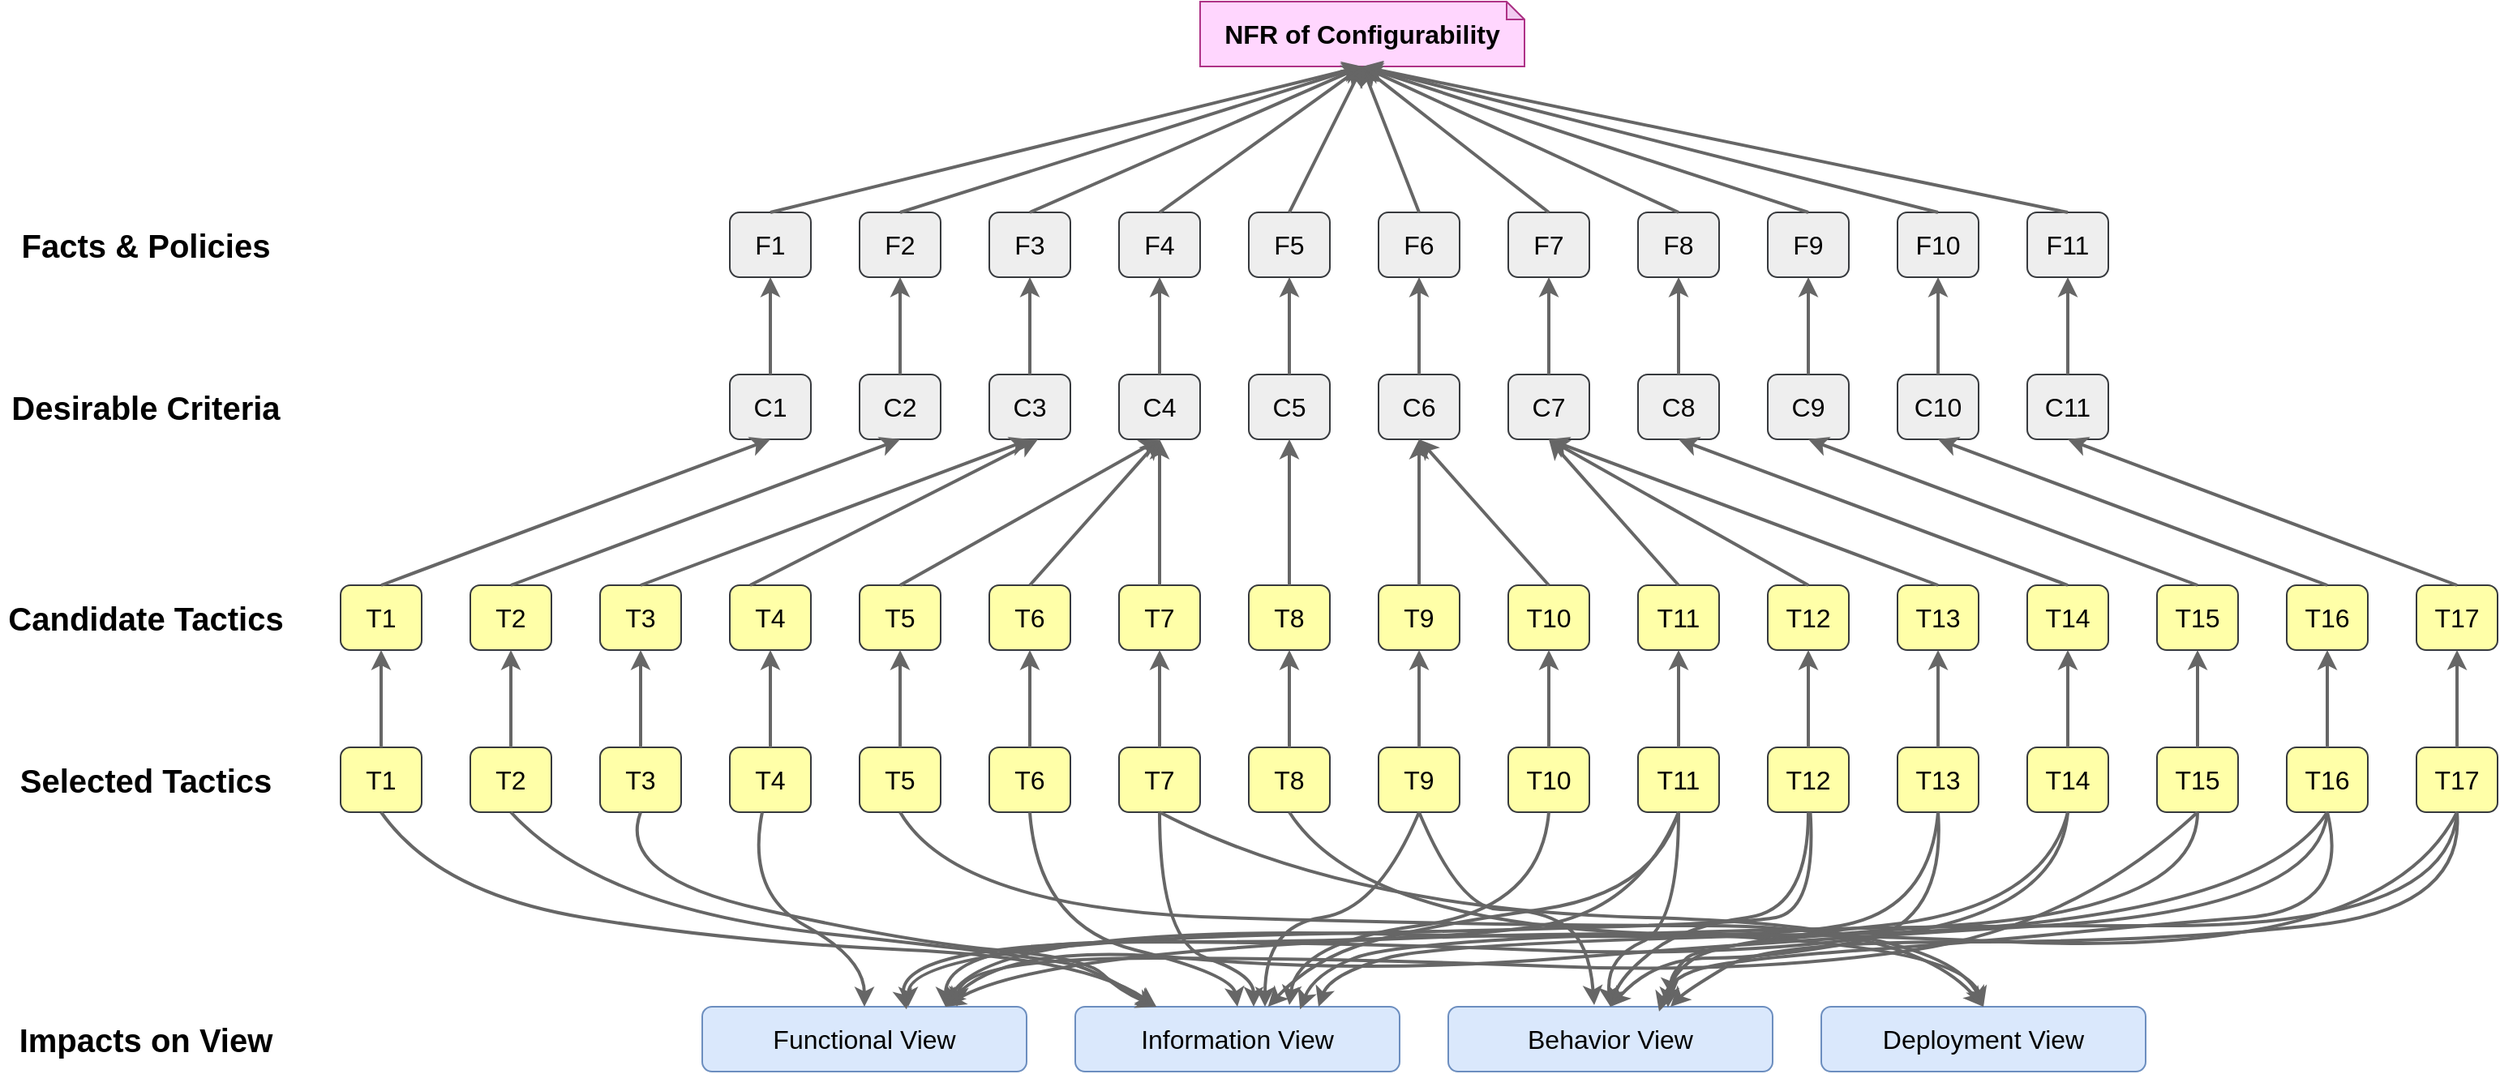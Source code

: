 <mxfile version="21.2.3" type="github">
  <diagram name="페이지-1" id="qCDUbg22PX8j7UsJf7zN">
    <mxGraphModel dx="2885" dy="847" grid="1" gridSize="10" guides="1" tooltips="1" connect="1" arrows="1" fold="1" page="1" pageScale="1" pageWidth="827" pageHeight="1169" math="0" shadow="0">
      <root>
        <mxCell id="0" />
        <mxCell id="1" parent="0" />
        <mxCell id="PgONTNGa4zTvGpCb7QzQ-1" value="&lt;b style=&quot;font-size: 16px;&quot;&gt;NFR of Configurability&lt;/b&gt;" style="shape=note;whiteSpace=wrap;html=1;backgroundOutline=1;darkOpacity=0.05;size=11;fontSize=16;fillColor=#ffd6fe;strokeColor=#ae3287;" vertex="1" parent="1">
          <mxGeometry x="210" y="170" width="200" height="40" as="geometry" />
        </mxCell>
        <mxCell id="PgONTNGa4zTvGpCb7QzQ-2" value="&lt;font style=&quot;font-size: 16px;&quot;&gt;F1&lt;/font&gt;" style="rounded=1;whiteSpace=wrap;html=1;fillColor=#eeeeee;strokeColor=#36393d;" vertex="1" parent="1">
          <mxGeometry x="-80" y="300" width="50" height="40" as="geometry" />
        </mxCell>
        <mxCell id="PgONTNGa4zTvGpCb7QzQ-3" value="&lt;font style=&quot;font-size: 16px;&quot;&gt;F2&lt;/font&gt;" style="rounded=1;whiteSpace=wrap;html=1;fillColor=#eeeeee;strokeColor=#36393d;" vertex="1" parent="1">
          <mxGeometry y="300" width="50" height="40" as="geometry" />
        </mxCell>
        <mxCell id="PgONTNGa4zTvGpCb7QzQ-4" value="&lt;font style=&quot;font-size: 16px;&quot;&gt;F3&lt;/font&gt;" style="rounded=1;whiteSpace=wrap;html=1;fillColor=#eeeeee;strokeColor=#36393d;" vertex="1" parent="1">
          <mxGeometry x="80" y="300" width="50" height="40" as="geometry" />
        </mxCell>
        <mxCell id="PgONTNGa4zTvGpCb7QzQ-5" value="&lt;font style=&quot;font-size: 16px;&quot;&gt;F4&lt;/font&gt;" style="rounded=1;whiteSpace=wrap;html=1;fillColor=#eeeeee;strokeColor=#36393d;" vertex="1" parent="1">
          <mxGeometry x="160" y="300" width="50" height="40" as="geometry" />
        </mxCell>
        <mxCell id="PgONTNGa4zTvGpCb7QzQ-6" value="&lt;font style=&quot;font-size: 16px;&quot;&gt;F5&lt;/font&gt;" style="rounded=1;whiteSpace=wrap;html=1;fillColor=#eeeeee;strokeColor=#36393d;" vertex="1" parent="1">
          <mxGeometry x="240" y="300" width="50" height="40" as="geometry" />
        </mxCell>
        <mxCell id="PgONTNGa4zTvGpCb7QzQ-7" value="&lt;font style=&quot;font-size: 16px;&quot;&gt;F6&lt;/font&gt;" style="rounded=1;whiteSpace=wrap;html=1;fillColor=#eeeeee;strokeColor=#36393d;" vertex="1" parent="1">
          <mxGeometry x="320" y="300" width="50" height="40" as="geometry" />
        </mxCell>
        <mxCell id="PgONTNGa4zTvGpCb7QzQ-8" value="&lt;font style=&quot;font-size: 16px;&quot;&gt;F7&lt;/font&gt;" style="rounded=1;whiteSpace=wrap;html=1;fillColor=#eeeeee;strokeColor=#36393d;" vertex="1" parent="1">
          <mxGeometry x="400" y="300" width="50" height="40" as="geometry" />
        </mxCell>
        <mxCell id="PgONTNGa4zTvGpCb7QzQ-9" value="&lt;font style=&quot;font-size: 16px;&quot;&gt;F8&lt;/font&gt;" style="rounded=1;whiteSpace=wrap;html=1;fillColor=#eeeeee;strokeColor=#36393d;" vertex="1" parent="1">
          <mxGeometry x="480" y="300" width="50" height="40" as="geometry" />
        </mxCell>
        <mxCell id="PgONTNGa4zTvGpCb7QzQ-10" value="&lt;font style=&quot;font-size: 16px;&quot;&gt;F9&lt;/font&gt;" style="rounded=1;whiteSpace=wrap;html=1;fillColor=#eeeeee;strokeColor=#36393d;" vertex="1" parent="1">
          <mxGeometry x="560" y="300" width="50" height="40" as="geometry" />
        </mxCell>
        <mxCell id="PgONTNGa4zTvGpCb7QzQ-11" value="&lt;font style=&quot;font-size: 16px;&quot;&gt;F10&lt;/font&gt;" style="rounded=1;whiteSpace=wrap;html=1;fillColor=#eeeeee;strokeColor=#36393d;" vertex="1" parent="1">
          <mxGeometry x="640" y="300" width="50" height="40" as="geometry" />
        </mxCell>
        <mxCell id="PgONTNGa4zTvGpCb7QzQ-12" value="&lt;font style=&quot;font-size: 16px;&quot;&gt;F11&lt;/font&gt;" style="rounded=1;whiteSpace=wrap;html=1;fillColor=#eeeeee;strokeColor=#36393d;" vertex="1" parent="1">
          <mxGeometry x="720" y="300" width="50" height="40" as="geometry" />
        </mxCell>
        <mxCell id="PgONTNGa4zTvGpCb7QzQ-13" value="&lt;font style=&quot;font-size: 16px;&quot;&gt;C1&lt;/font&gt;" style="rounded=1;whiteSpace=wrap;html=1;fillColor=#eeeeee;strokeColor=#36393d;" vertex="1" parent="1">
          <mxGeometry x="-80" y="400" width="50" height="40" as="geometry" />
        </mxCell>
        <mxCell id="PgONTNGa4zTvGpCb7QzQ-14" value="&lt;font style=&quot;font-size: 16px;&quot;&gt;C2&lt;/font&gt;" style="rounded=1;whiteSpace=wrap;html=1;fillColor=#eeeeee;strokeColor=#36393d;" vertex="1" parent="1">
          <mxGeometry y="400" width="50" height="40" as="geometry" />
        </mxCell>
        <mxCell id="PgONTNGa4zTvGpCb7QzQ-15" value="&lt;font style=&quot;font-size: 16px;&quot;&gt;C3&lt;/font&gt;" style="rounded=1;whiteSpace=wrap;html=1;fillColor=#eeeeee;strokeColor=#36393d;" vertex="1" parent="1">
          <mxGeometry x="80" y="400" width="50" height="40" as="geometry" />
        </mxCell>
        <mxCell id="PgONTNGa4zTvGpCb7QzQ-16" value="&lt;font style=&quot;font-size: 16px;&quot;&gt;C4&lt;/font&gt;" style="rounded=1;whiteSpace=wrap;html=1;fillColor=#eeeeee;strokeColor=#36393d;" vertex="1" parent="1">
          <mxGeometry x="160" y="400" width="50" height="40" as="geometry" />
        </mxCell>
        <mxCell id="PgONTNGa4zTvGpCb7QzQ-17" value="&lt;font style=&quot;font-size: 16px;&quot;&gt;C5&lt;/font&gt;" style="rounded=1;whiteSpace=wrap;html=1;fillColor=#eeeeee;strokeColor=#36393d;" vertex="1" parent="1">
          <mxGeometry x="240" y="400" width="50" height="40" as="geometry" />
        </mxCell>
        <mxCell id="PgONTNGa4zTvGpCb7QzQ-18" value="&lt;font style=&quot;font-size: 16px;&quot;&gt;C6&lt;/font&gt;" style="rounded=1;whiteSpace=wrap;html=1;fillColor=#eeeeee;strokeColor=#36393d;" vertex="1" parent="1">
          <mxGeometry x="320" y="400" width="50" height="40" as="geometry" />
        </mxCell>
        <mxCell id="PgONTNGa4zTvGpCb7QzQ-19" value="&lt;font style=&quot;font-size: 16px;&quot;&gt;C7&lt;/font&gt;" style="rounded=1;whiteSpace=wrap;html=1;fillColor=#eeeeee;strokeColor=#36393d;" vertex="1" parent="1">
          <mxGeometry x="400" y="400" width="50" height="40" as="geometry" />
        </mxCell>
        <mxCell id="PgONTNGa4zTvGpCb7QzQ-20" value="&lt;font style=&quot;font-size: 16px;&quot;&gt;C8&lt;/font&gt;" style="rounded=1;whiteSpace=wrap;html=1;fillColor=#eeeeee;strokeColor=#36393d;" vertex="1" parent="1">
          <mxGeometry x="480" y="400" width="50" height="40" as="geometry" />
        </mxCell>
        <mxCell id="PgONTNGa4zTvGpCb7QzQ-21" value="&lt;font style=&quot;font-size: 16px;&quot;&gt;C9&lt;/font&gt;" style="rounded=1;whiteSpace=wrap;html=1;fillColor=#eeeeee;strokeColor=#36393d;" vertex="1" parent="1">
          <mxGeometry x="560" y="400" width="50" height="40" as="geometry" />
        </mxCell>
        <mxCell id="PgONTNGa4zTvGpCb7QzQ-22" value="&lt;font style=&quot;font-size: 16px;&quot;&gt;C10&lt;/font&gt;" style="rounded=1;whiteSpace=wrap;html=1;fillColor=#eeeeee;strokeColor=#36393d;" vertex="1" parent="1">
          <mxGeometry x="640" y="400" width="50" height="40" as="geometry" />
        </mxCell>
        <mxCell id="PgONTNGa4zTvGpCb7QzQ-23" value="&lt;font style=&quot;font-size: 16px;&quot;&gt;C11&lt;/font&gt;" style="rounded=1;whiteSpace=wrap;html=1;fillColor=#eeeeee;strokeColor=#36393d;" vertex="1" parent="1">
          <mxGeometry x="720" y="400" width="50" height="40" as="geometry" />
        </mxCell>
        <mxCell id="PgONTNGa4zTvGpCb7QzQ-24" value="&lt;font style=&quot;font-size: 16px;&quot;&gt;T1&lt;/font&gt;" style="rounded=1;whiteSpace=wrap;html=1;fillColor=#ffffa8;strokeColor=#36393d;" vertex="1" parent="1">
          <mxGeometry x="-320" y="530" width="50" height="40" as="geometry" />
        </mxCell>
        <mxCell id="PgONTNGa4zTvGpCb7QzQ-25" value="&lt;font style=&quot;font-size: 16px;&quot;&gt;T2&lt;/font&gt;" style="rounded=1;whiteSpace=wrap;html=1;fillColor=#ffffa8;strokeColor=#36393d;" vertex="1" parent="1">
          <mxGeometry x="-240" y="530" width="50" height="40" as="geometry" />
        </mxCell>
        <mxCell id="PgONTNGa4zTvGpCb7QzQ-26" value="&lt;font style=&quot;font-size: 16px;&quot;&gt;T3&lt;/font&gt;" style="rounded=1;whiteSpace=wrap;html=1;fillColor=#ffffa8;strokeColor=#36393d;" vertex="1" parent="1">
          <mxGeometry x="-160" y="530" width="50" height="40" as="geometry" />
        </mxCell>
        <mxCell id="PgONTNGa4zTvGpCb7QzQ-27" value="&lt;font style=&quot;font-size: 16px;&quot;&gt;T4&lt;/font&gt;" style="rounded=1;whiteSpace=wrap;html=1;fillColor=#ffffa8;strokeColor=#36393d;" vertex="1" parent="1">
          <mxGeometry x="-80" y="530" width="50" height="40" as="geometry" />
        </mxCell>
        <mxCell id="PgONTNGa4zTvGpCb7QzQ-28" value="&lt;font style=&quot;font-size: 16px;&quot;&gt;T5&lt;/font&gt;" style="rounded=1;whiteSpace=wrap;html=1;fillColor=#ffffa8;strokeColor=#36393d;" vertex="1" parent="1">
          <mxGeometry y="530" width="50" height="40" as="geometry" />
        </mxCell>
        <mxCell id="PgONTNGa4zTvGpCb7QzQ-29" value="&lt;font style=&quot;font-size: 16px;&quot;&gt;T6&lt;/font&gt;" style="rounded=1;whiteSpace=wrap;html=1;fillColor=#ffffa8;strokeColor=#36393d;" vertex="1" parent="1">
          <mxGeometry x="80" y="530" width="50" height="40" as="geometry" />
        </mxCell>
        <mxCell id="PgONTNGa4zTvGpCb7QzQ-30" value="&lt;font style=&quot;font-size: 16px;&quot;&gt;T7&lt;/font&gt;" style="rounded=1;whiteSpace=wrap;html=1;fillColor=#ffffa8;strokeColor=#36393d;" vertex="1" parent="1">
          <mxGeometry x="160" y="530" width="50" height="40" as="geometry" />
        </mxCell>
        <mxCell id="PgONTNGa4zTvGpCb7QzQ-31" value="&lt;font style=&quot;font-size: 16px;&quot;&gt;T8&lt;/font&gt;" style="rounded=1;whiteSpace=wrap;html=1;fillColor=#ffffa8;strokeColor=#36393d;" vertex="1" parent="1">
          <mxGeometry x="240" y="530" width="50" height="40" as="geometry" />
        </mxCell>
        <mxCell id="PgONTNGa4zTvGpCb7QzQ-32" value="&lt;font style=&quot;font-size: 16px;&quot;&gt;T9&lt;/font&gt;" style="rounded=1;whiteSpace=wrap;html=1;fillColor=#ffffa8;strokeColor=#36393d;" vertex="1" parent="1">
          <mxGeometry x="320" y="530" width="50" height="40" as="geometry" />
        </mxCell>
        <mxCell id="PgONTNGa4zTvGpCb7QzQ-33" value="&lt;font style=&quot;font-size: 16px;&quot;&gt;T10&lt;/font&gt;" style="rounded=1;whiteSpace=wrap;html=1;fillColor=#ffffa8;strokeColor=#36393d;" vertex="1" parent="1">
          <mxGeometry x="400" y="530" width="50" height="40" as="geometry" />
        </mxCell>
        <mxCell id="PgONTNGa4zTvGpCb7QzQ-34" value="&lt;font style=&quot;font-size: 16px;&quot;&gt;T11&lt;/font&gt;" style="rounded=1;whiteSpace=wrap;html=1;fillColor=#ffffa8;strokeColor=#36393d;" vertex="1" parent="1">
          <mxGeometry x="480" y="530" width="50" height="40" as="geometry" />
        </mxCell>
        <mxCell id="PgONTNGa4zTvGpCb7QzQ-46" value="&lt;font style=&quot;font-size: 16px;&quot;&gt;T12&lt;/font&gt;" style="rounded=1;whiteSpace=wrap;html=1;fillColor=#ffffa8;strokeColor=#36393d;" vertex="1" parent="1">
          <mxGeometry x="560" y="530" width="50" height="40" as="geometry" />
        </mxCell>
        <mxCell id="PgONTNGa4zTvGpCb7QzQ-47" value="&lt;font style=&quot;font-size: 16px;&quot;&gt;T13&lt;/font&gt;" style="rounded=1;whiteSpace=wrap;html=1;fillColor=#ffffa8;strokeColor=#36393d;" vertex="1" parent="1">
          <mxGeometry x="640" y="530" width="50" height="40" as="geometry" />
        </mxCell>
        <mxCell id="PgONTNGa4zTvGpCb7QzQ-48" value="&lt;font style=&quot;font-size: 16px;&quot;&gt;T14&lt;/font&gt;" style="rounded=1;whiteSpace=wrap;html=1;fillColor=#ffffa8;strokeColor=#36393d;" vertex="1" parent="1">
          <mxGeometry x="720" y="530" width="50" height="40" as="geometry" />
        </mxCell>
        <mxCell id="PgONTNGa4zTvGpCb7QzQ-49" value="&lt;font style=&quot;font-size: 16px;&quot;&gt;T15&lt;/font&gt;" style="rounded=1;whiteSpace=wrap;html=1;fillColor=#ffffa8;strokeColor=#36393d;" vertex="1" parent="1">
          <mxGeometry x="800" y="530" width="50" height="40" as="geometry" />
        </mxCell>
        <mxCell id="PgONTNGa4zTvGpCb7QzQ-50" value="&lt;font style=&quot;font-size: 16px;&quot;&gt;T16&lt;/font&gt;" style="rounded=1;whiteSpace=wrap;html=1;fillColor=#ffffa8;strokeColor=#36393d;" vertex="1" parent="1">
          <mxGeometry x="880" y="530" width="50" height="40" as="geometry" />
        </mxCell>
        <mxCell id="PgONTNGa4zTvGpCb7QzQ-51" value="&lt;font style=&quot;font-size: 16px;&quot;&gt;T17&lt;/font&gt;" style="rounded=1;whiteSpace=wrap;html=1;fillColor=#ffffa8;strokeColor=#36393d;" vertex="1" parent="1">
          <mxGeometry x="960" y="530" width="50" height="40" as="geometry" />
        </mxCell>
        <mxCell id="PgONTNGa4zTvGpCb7QzQ-52" value="&lt;font style=&quot;font-size: 16px;&quot;&gt;T1&lt;/font&gt;" style="rounded=1;whiteSpace=wrap;html=1;fillColor=#ffffa8;strokeColor=#36393d;" vertex="1" parent="1">
          <mxGeometry x="-320" y="630" width="50" height="40" as="geometry" />
        </mxCell>
        <mxCell id="PgONTNGa4zTvGpCb7QzQ-53" value="&lt;font style=&quot;font-size: 16px;&quot;&gt;T2&lt;/font&gt;" style="rounded=1;whiteSpace=wrap;html=1;fillColor=#ffffa8;strokeColor=#36393d;" vertex="1" parent="1">
          <mxGeometry x="-240" y="630" width="50" height="40" as="geometry" />
        </mxCell>
        <mxCell id="PgONTNGa4zTvGpCb7QzQ-54" value="&lt;font style=&quot;font-size: 16px;&quot;&gt;T3&lt;/font&gt;" style="rounded=1;whiteSpace=wrap;html=1;fillColor=#ffffa8;strokeColor=#36393d;" vertex="1" parent="1">
          <mxGeometry x="-160" y="630" width="50" height="40" as="geometry" />
        </mxCell>
        <mxCell id="PgONTNGa4zTvGpCb7QzQ-55" value="&lt;font style=&quot;font-size: 16px;&quot;&gt;T4&lt;/font&gt;" style="rounded=1;whiteSpace=wrap;html=1;fillColor=#ffffa8;strokeColor=#36393d;" vertex="1" parent="1">
          <mxGeometry x="-80" y="630" width="50" height="40" as="geometry" />
        </mxCell>
        <mxCell id="PgONTNGa4zTvGpCb7QzQ-56" value="&lt;font style=&quot;font-size: 16px;&quot;&gt;T5&lt;/font&gt;" style="rounded=1;whiteSpace=wrap;html=1;fillColor=#ffffa8;strokeColor=#36393d;" vertex="1" parent="1">
          <mxGeometry y="630" width="50" height="40" as="geometry" />
        </mxCell>
        <mxCell id="PgONTNGa4zTvGpCb7QzQ-57" value="&lt;font style=&quot;font-size: 16px;&quot;&gt;T6&lt;/font&gt;" style="rounded=1;whiteSpace=wrap;html=1;fillColor=#ffffa8;strokeColor=#36393d;" vertex="1" parent="1">
          <mxGeometry x="80" y="630" width="50" height="40" as="geometry" />
        </mxCell>
        <mxCell id="PgONTNGa4zTvGpCb7QzQ-58" value="&lt;font style=&quot;font-size: 16px;&quot;&gt;T7&lt;/font&gt;" style="rounded=1;whiteSpace=wrap;html=1;fillColor=#ffffa8;strokeColor=#36393d;" vertex="1" parent="1">
          <mxGeometry x="160" y="630" width="50" height="40" as="geometry" />
        </mxCell>
        <mxCell id="PgONTNGa4zTvGpCb7QzQ-59" value="&lt;font style=&quot;font-size: 16px;&quot;&gt;T8&lt;/font&gt;" style="rounded=1;whiteSpace=wrap;html=1;fillColor=#ffffa8;strokeColor=#36393d;" vertex="1" parent="1">
          <mxGeometry x="240" y="630" width="50" height="40" as="geometry" />
        </mxCell>
        <mxCell id="PgONTNGa4zTvGpCb7QzQ-60" value="&lt;font style=&quot;font-size: 16px;&quot;&gt;T9&lt;/font&gt;" style="rounded=1;whiteSpace=wrap;html=1;fillColor=#ffffa8;strokeColor=#36393d;" vertex="1" parent="1">
          <mxGeometry x="320" y="630" width="50" height="40" as="geometry" />
        </mxCell>
        <mxCell id="PgONTNGa4zTvGpCb7QzQ-61" value="&lt;font style=&quot;font-size: 16px;&quot;&gt;T10&lt;/font&gt;" style="rounded=1;whiteSpace=wrap;html=1;fillColor=#ffffa8;strokeColor=#36393d;" vertex="1" parent="1">
          <mxGeometry x="400" y="630" width="50" height="40" as="geometry" />
        </mxCell>
        <mxCell id="PgONTNGa4zTvGpCb7QzQ-62" value="&lt;font style=&quot;font-size: 16px;&quot;&gt;T11&lt;/font&gt;" style="rounded=1;whiteSpace=wrap;html=1;fillColor=#ffffa8;strokeColor=#36393d;" vertex="1" parent="1">
          <mxGeometry x="480" y="630" width="50" height="40" as="geometry" />
        </mxCell>
        <mxCell id="PgONTNGa4zTvGpCb7QzQ-63" value="&lt;font style=&quot;font-size: 16px;&quot;&gt;T12&lt;/font&gt;" style="rounded=1;whiteSpace=wrap;html=1;fillColor=#ffffa8;strokeColor=#36393d;" vertex="1" parent="1">
          <mxGeometry x="560" y="630" width="50" height="40" as="geometry" />
        </mxCell>
        <mxCell id="PgONTNGa4zTvGpCb7QzQ-64" value="&lt;font style=&quot;font-size: 16px;&quot;&gt;T13&lt;/font&gt;" style="rounded=1;whiteSpace=wrap;html=1;fillColor=#ffffa8;strokeColor=#36393d;" vertex="1" parent="1">
          <mxGeometry x="640" y="630" width="50" height="40" as="geometry" />
        </mxCell>
        <mxCell id="PgONTNGa4zTvGpCb7QzQ-65" value="&lt;font style=&quot;font-size: 16px;&quot;&gt;T14&lt;/font&gt;" style="rounded=1;whiteSpace=wrap;html=1;fillColor=#ffffa8;strokeColor=#36393d;" vertex="1" parent="1">
          <mxGeometry x="720" y="630" width="50" height="40" as="geometry" />
        </mxCell>
        <mxCell id="PgONTNGa4zTvGpCb7QzQ-66" value="&lt;font style=&quot;font-size: 16px;&quot;&gt;T15&lt;/font&gt;" style="rounded=1;whiteSpace=wrap;html=1;fillColor=#ffffa8;strokeColor=#36393d;" vertex="1" parent="1">
          <mxGeometry x="800" y="630" width="50" height="40" as="geometry" />
        </mxCell>
        <mxCell id="PgONTNGa4zTvGpCb7QzQ-67" value="&lt;font style=&quot;font-size: 16px;&quot;&gt;T16&lt;/font&gt;" style="rounded=1;whiteSpace=wrap;html=1;fillColor=#ffffa8;strokeColor=#36393d;" vertex="1" parent="1">
          <mxGeometry x="880" y="630" width="50" height="40" as="geometry" />
        </mxCell>
        <mxCell id="PgONTNGa4zTvGpCb7QzQ-68" value="&lt;font style=&quot;font-size: 16px;&quot;&gt;T17&lt;/font&gt;" style="rounded=1;whiteSpace=wrap;html=1;fillColor=#ffffa8;strokeColor=#36393d;" vertex="1" parent="1">
          <mxGeometry x="960" y="630" width="50" height="40" as="geometry" />
        </mxCell>
        <mxCell id="PgONTNGa4zTvGpCb7QzQ-69" value="&lt;span style=&quot;font-size: 16px;&quot;&gt;Functional View&lt;/span&gt;" style="rounded=1;whiteSpace=wrap;html=1;fillColor=#dae8fc;strokeColor=#6c8ebf;" vertex="1" parent="1">
          <mxGeometry x="-97" y="790" width="200" height="40" as="geometry" />
        </mxCell>
        <mxCell id="PgONTNGa4zTvGpCb7QzQ-70" value="&lt;span style=&quot;font-size: 16px;&quot;&gt;Information View&lt;/span&gt;" style="rounded=1;whiteSpace=wrap;html=1;fillColor=#dae8fc;strokeColor=#6c8ebf;" vertex="1" parent="1">
          <mxGeometry x="133" y="790" width="200" height="40" as="geometry" />
        </mxCell>
        <mxCell id="PgONTNGa4zTvGpCb7QzQ-71" value="&lt;span style=&quot;font-size: 16px;&quot;&gt;Behavior View&lt;/span&gt;" style="rounded=1;whiteSpace=wrap;html=1;fillColor=#dae8fc;strokeColor=#6c8ebf;" vertex="1" parent="1">
          <mxGeometry x="363" y="790" width="200" height="40" as="geometry" />
        </mxCell>
        <mxCell id="PgONTNGa4zTvGpCb7QzQ-72" value="&lt;span style=&quot;font-size: 16px;&quot;&gt;Deployment View&lt;/span&gt;" style="rounded=1;whiteSpace=wrap;html=1;fillColor=#dae8fc;strokeColor=#6c8ebf;" vertex="1" parent="1">
          <mxGeometry x="593" y="790" width="200" height="40" as="geometry" />
        </mxCell>
        <mxCell id="PgONTNGa4zTvGpCb7QzQ-74" value="" style="curved=1;endArrow=classic;html=1;rounded=0;exitX=0.5;exitY=1;exitDx=0;exitDy=0;entryX=0.25;entryY=0;entryDx=0;entryDy=0;fillColor=#f5f5f5;strokeColor=#666666;strokeWidth=2;" edge="1" parent="1" source="PgONTNGa4zTvGpCb7QzQ-52" target="PgONTNGa4zTvGpCb7QzQ-70">
          <mxGeometry width="50" height="50" relative="1" as="geometry">
            <mxPoint x="340" y="570" as="sourcePoint" />
            <mxPoint x="390" y="520" as="targetPoint" />
            <Array as="points">
              <mxPoint x="-260" y="720" />
              <mxPoint x="-80" y="750" />
              <mxPoint x="140" y="760" />
            </Array>
          </mxGeometry>
        </mxCell>
        <mxCell id="PgONTNGa4zTvGpCb7QzQ-75" value="" style="endArrow=classic;html=1;rounded=0;fillColor=#f5f5f5;strokeColor=#666666;strokeWidth=2;entryX=0.5;entryY=1;entryDx=0;entryDy=0;entryPerimeter=0;exitX=0.5;exitY=0;exitDx=0;exitDy=0;" edge="1" parent="1" source="PgONTNGa4zTvGpCb7QzQ-2" target="PgONTNGa4zTvGpCb7QzQ-1">
          <mxGeometry width="50" height="50" relative="1" as="geometry">
            <mxPoint x="340" y="570" as="sourcePoint" />
            <mxPoint x="390" y="520" as="targetPoint" />
          </mxGeometry>
        </mxCell>
        <mxCell id="PgONTNGa4zTvGpCb7QzQ-76" value="" style="endArrow=classic;html=1;rounded=0;fillColor=#f5f5f5;strokeColor=#666666;strokeWidth=2;exitX=0.5;exitY=0;exitDx=0;exitDy=0;entryX=0.5;entryY=1;entryDx=0;entryDy=0;entryPerimeter=0;" edge="1" parent="1" source="PgONTNGa4zTvGpCb7QzQ-3" target="PgONTNGa4zTvGpCb7QzQ-1">
          <mxGeometry width="50" height="50" relative="1" as="geometry">
            <mxPoint x="-45" y="310" as="sourcePoint" />
            <mxPoint x="300" y="210" as="targetPoint" />
          </mxGeometry>
        </mxCell>
        <mxCell id="PgONTNGa4zTvGpCb7QzQ-77" value="" style="endArrow=classic;html=1;rounded=0;fillColor=#f5f5f5;strokeColor=#666666;strokeWidth=2;exitX=0.5;exitY=0;exitDx=0;exitDy=0;entryX=0.5;entryY=1;entryDx=0;entryDy=0;entryPerimeter=0;" edge="1" parent="1" source="PgONTNGa4zTvGpCb7QzQ-4" target="PgONTNGa4zTvGpCb7QzQ-1">
          <mxGeometry width="50" height="50" relative="1" as="geometry">
            <mxPoint x="35" y="310" as="sourcePoint" />
            <mxPoint x="300" y="210" as="targetPoint" />
          </mxGeometry>
        </mxCell>
        <mxCell id="PgONTNGa4zTvGpCb7QzQ-78" value="" style="endArrow=classic;html=1;rounded=0;fillColor=#f5f5f5;strokeColor=#666666;strokeWidth=2;exitX=0.5;exitY=0;exitDx=0;exitDy=0;entryX=0.5;entryY=1;entryDx=0;entryDy=0;entryPerimeter=0;" edge="1" parent="1" source="PgONTNGa4zTvGpCb7QzQ-5" target="PgONTNGa4zTvGpCb7QzQ-1">
          <mxGeometry width="50" height="50" relative="1" as="geometry">
            <mxPoint x="115" y="310" as="sourcePoint" />
            <mxPoint x="300" y="210" as="targetPoint" />
          </mxGeometry>
        </mxCell>
        <mxCell id="PgONTNGa4zTvGpCb7QzQ-79" value="" style="endArrow=classic;html=1;rounded=0;fillColor=#f5f5f5;strokeColor=#666666;strokeWidth=2;exitX=0.5;exitY=0;exitDx=0;exitDy=0;entryX=0.5;entryY=1;entryDx=0;entryDy=0;entryPerimeter=0;" edge="1" parent="1" source="PgONTNGa4zTvGpCb7QzQ-6" target="PgONTNGa4zTvGpCb7QzQ-1">
          <mxGeometry width="50" height="50" relative="1" as="geometry">
            <mxPoint x="195" y="310" as="sourcePoint" />
            <mxPoint x="320" y="220" as="targetPoint" />
          </mxGeometry>
        </mxCell>
        <mxCell id="PgONTNGa4zTvGpCb7QzQ-81" value="" style="endArrow=classic;html=1;rounded=0;fillColor=#f5f5f5;strokeColor=#666666;strokeWidth=2;exitX=0.5;exitY=0;exitDx=0;exitDy=0;entryX=0.5;entryY=1;entryDx=0;entryDy=0;entryPerimeter=0;" edge="1" parent="1" source="PgONTNGa4zTvGpCb7QzQ-7" target="PgONTNGa4zTvGpCb7QzQ-1">
          <mxGeometry width="50" height="50" relative="1" as="geometry">
            <mxPoint x="275" y="310" as="sourcePoint" />
            <mxPoint x="320" y="220" as="targetPoint" />
          </mxGeometry>
        </mxCell>
        <mxCell id="PgONTNGa4zTvGpCb7QzQ-82" value="" style="endArrow=classic;html=1;rounded=0;fillColor=#f5f5f5;strokeColor=#666666;strokeWidth=2;exitX=0.5;exitY=0;exitDx=0;exitDy=0;entryX=0.5;entryY=1;entryDx=0;entryDy=0;entryPerimeter=0;" edge="1" parent="1" source="PgONTNGa4zTvGpCb7QzQ-8" target="PgONTNGa4zTvGpCb7QzQ-1">
          <mxGeometry width="50" height="50" relative="1" as="geometry">
            <mxPoint x="355" y="310" as="sourcePoint" />
            <mxPoint x="320" y="220" as="targetPoint" />
          </mxGeometry>
        </mxCell>
        <mxCell id="PgONTNGa4zTvGpCb7QzQ-83" value="" style="endArrow=classic;html=1;rounded=0;fillColor=#f5f5f5;strokeColor=#666666;strokeWidth=2;exitX=0.5;exitY=0;exitDx=0;exitDy=0;entryX=0.5;entryY=1;entryDx=0;entryDy=0;entryPerimeter=0;" edge="1" parent="1" source="PgONTNGa4zTvGpCb7QzQ-9" target="PgONTNGa4zTvGpCb7QzQ-1">
          <mxGeometry width="50" height="50" relative="1" as="geometry">
            <mxPoint x="435" y="310" as="sourcePoint" />
            <mxPoint x="320" y="220" as="targetPoint" />
          </mxGeometry>
        </mxCell>
        <mxCell id="PgONTNGa4zTvGpCb7QzQ-84" value="" style="endArrow=classic;html=1;rounded=0;fillColor=#f5f5f5;strokeColor=#666666;strokeWidth=2;exitX=0.5;exitY=0;exitDx=0;exitDy=0;entryX=0.5;entryY=1;entryDx=0;entryDy=0;entryPerimeter=0;" edge="1" parent="1" source="PgONTNGa4zTvGpCb7QzQ-10" target="PgONTNGa4zTvGpCb7QzQ-1">
          <mxGeometry width="50" height="50" relative="1" as="geometry">
            <mxPoint x="515" y="310" as="sourcePoint" />
            <mxPoint x="320" y="220" as="targetPoint" />
          </mxGeometry>
        </mxCell>
        <mxCell id="PgONTNGa4zTvGpCb7QzQ-85" value="" style="endArrow=classic;html=1;rounded=0;fillColor=#f5f5f5;strokeColor=#666666;strokeWidth=2;exitX=0.5;exitY=0;exitDx=0;exitDy=0;entryX=0.5;entryY=1;entryDx=0;entryDy=0;entryPerimeter=0;" edge="1" parent="1" source="PgONTNGa4zTvGpCb7QzQ-11" target="PgONTNGa4zTvGpCb7QzQ-1">
          <mxGeometry width="50" height="50" relative="1" as="geometry">
            <mxPoint x="595" y="310" as="sourcePoint" />
            <mxPoint x="320" y="220" as="targetPoint" />
          </mxGeometry>
        </mxCell>
        <mxCell id="PgONTNGa4zTvGpCb7QzQ-86" value="" style="endArrow=classic;html=1;rounded=0;fillColor=#f5f5f5;strokeColor=#666666;strokeWidth=2;exitX=0.5;exitY=0;exitDx=0;exitDy=0;entryX=0.5;entryY=1;entryDx=0;entryDy=0;entryPerimeter=0;" edge="1" parent="1" source="PgONTNGa4zTvGpCb7QzQ-12" target="PgONTNGa4zTvGpCb7QzQ-1">
          <mxGeometry width="50" height="50" relative="1" as="geometry">
            <mxPoint x="675" y="310" as="sourcePoint" />
            <mxPoint x="320" y="220" as="targetPoint" />
          </mxGeometry>
        </mxCell>
        <mxCell id="PgONTNGa4zTvGpCb7QzQ-87" value="" style="endArrow=classic;html=1;rounded=0;fillColor=#f5f5f5;strokeColor=#666666;strokeWidth=2;exitX=0.5;exitY=0;exitDx=0;exitDy=0;entryX=0.5;entryY=1;entryDx=0;entryDy=0;" edge="1" parent="1" source="PgONTNGa4zTvGpCb7QzQ-23" target="PgONTNGa4zTvGpCb7QzQ-12">
          <mxGeometry width="50" height="50" relative="1" as="geometry">
            <mxPoint x="755" y="310" as="sourcePoint" />
            <mxPoint x="320" y="220" as="targetPoint" />
          </mxGeometry>
        </mxCell>
        <mxCell id="PgONTNGa4zTvGpCb7QzQ-88" value="" style="endArrow=classic;html=1;rounded=0;fillColor=#f5f5f5;strokeColor=#666666;strokeWidth=2;exitX=0.5;exitY=0;exitDx=0;exitDy=0;entryX=0.5;entryY=1;entryDx=0;entryDy=0;" edge="1" parent="1" source="PgONTNGa4zTvGpCb7QzQ-22" target="PgONTNGa4zTvGpCb7QzQ-11">
          <mxGeometry width="50" height="50" relative="1" as="geometry">
            <mxPoint x="755" y="410" as="sourcePoint" />
            <mxPoint x="755" y="350" as="targetPoint" />
          </mxGeometry>
        </mxCell>
        <mxCell id="PgONTNGa4zTvGpCb7QzQ-89" value="" style="endArrow=classic;html=1;rounded=0;fillColor=#f5f5f5;strokeColor=#666666;strokeWidth=2;exitX=0.5;exitY=0;exitDx=0;exitDy=0;entryX=0.5;entryY=1;entryDx=0;entryDy=0;" edge="1" parent="1" source="PgONTNGa4zTvGpCb7QzQ-21" target="PgONTNGa4zTvGpCb7QzQ-10">
          <mxGeometry width="50" height="50" relative="1" as="geometry">
            <mxPoint x="675" y="410" as="sourcePoint" />
            <mxPoint x="675" y="350" as="targetPoint" />
          </mxGeometry>
        </mxCell>
        <mxCell id="PgONTNGa4zTvGpCb7QzQ-90" value="" style="endArrow=classic;html=1;rounded=0;fillColor=#f5f5f5;strokeColor=#666666;strokeWidth=2;exitX=0.5;exitY=0;exitDx=0;exitDy=0;entryX=0.5;entryY=1;entryDx=0;entryDy=0;" edge="1" parent="1" source="PgONTNGa4zTvGpCb7QzQ-20" target="PgONTNGa4zTvGpCb7QzQ-9">
          <mxGeometry width="50" height="50" relative="1" as="geometry">
            <mxPoint x="595" y="410" as="sourcePoint" />
            <mxPoint x="595" y="350" as="targetPoint" />
          </mxGeometry>
        </mxCell>
        <mxCell id="PgONTNGa4zTvGpCb7QzQ-91" value="" style="endArrow=classic;html=1;rounded=0;fillColor=#f5f5f5;strokeColor=#666666;strokeWidth=2;exitX=0.5;exitY=0;exitDx=0;exitDy=0;entryX=0.5;entryY=1;entryDx=0;entryDy=0;" edge="1" parent="1" source="PgONTNGa4zTvGpCb7QzQ-19" target="PgONTNGa4zTvGpCb7QzQ-8">
          <mxGeometry width="50" height="50" relative="1" as="geometry">
            <mxPoint x="515" y="410" as="sourcePoint" />
            <mxPoint x="515" y="350" as="targetPoint" />
          </mxGeometry>
        </mxCell>
        <mxCell id="PgONTNGa4zTvGpCb7QzQ-92" value="" style="endArrow=classic;html=1;rounded=0;fillColor=#f5f5f5;strokeColor=#666666;strokeWidth=2;exitX=0.5;exitY=0;exitDx=0;exitDy=0;entryX=0.5;entryY=1;entryDx=0;entryDy=0;" edge="1" parent="1" source="PgONTNGa4zTvGpCb7QzQ-18" target="PgONTNGa4zTvGpCb7QzQ-7">
          <mxGeometry width="50" height="50" relative="1" as="geometry">
            <mxPoint x="435" y="410" as="sourcePoint" />
            <mxPoint x="435" y="350" as="targetPoint" />
          </mxGeometry>
        </mxCell>
        <mxCell id="PgONTNGa4zTvGpCb7QzQ-93" value="" style="endArrow=classic;html=1;rounded=0;fillColor=#f5f5f5;strokeColor=#666666;strokeWidth=2;exitX=0.5;exitY=0;exitDx=0;exitDy=0;entryX=0.5;entryY=1;entryDx=0;entryDy=0;" edge="1" parent="1" source="PgONTNGa4zTvGpCb7QzQ-17" target="PgONTNGa4zTvGpCb7QzQ-6">
          <mxGeometry width="50" height="50" relative="1" as="geometry">
            <mxPoint x="355" y="410" as="sourcePoint" />
            <mxPoint x="355" y="350" as="targetPoint" />
          </mxGeometry>
        </mxCell>
        <mxCell id="PgONTNGa4zTvGpCb7QzQ-94" value="" style="endArrow=classic;html=1;rounded=0;fillColor=#f5f5f5;strokeColor=#666666;strokeWidth=2;exitX=0.5;exitY=0;exitDx=0;exitDy=0;entryX=0.5;entryY=1;entryDx=0;entryDy=0;" edge="1" parent="1" source="PgONTNGa4zTvGpCb7QzQ-16" target="PgONTNGa4zTvGpCb7QzQ-5">
          <mxGeometry width="50" height="50" relative="1" as="geometry">
            <mxPoint x="275" y="410" as="sourcePoint" />
            <mxPoint x="275" y="350" as="targetPoint" />
          </mxGeometry>
        </mxCell>
        <mxCell id="PgONTNGa4zTvGpCb7QzQ-95" value="" style="endArrow=classic;html=1;rounded=0;fillColor=#f5f5f5;strokeColor=#666666;strokeWidth=2;exitX=0.5;exitY=0;exitDx=0;exitDy=0;entryX=0.5;entryY=1;entryDx=0;entryDy=0;" edge="1" parent="1" source="PgONTNGa4zTvGpCb7QzQ-15" target="PgONTNGa4zTvGpCb7QzQ-4">
          <mxGeometry width="50" height="50" relative="1" as="geometry">
            <mxPoint x="195" y="410" as="sourcePoint" />
            <mxPoint x="195" y="350" as="targetPoint" />
          </mxGeometry>
        </mxCell>
        <mxCell id="PgONTNGa4zTvGpCb7QzQ-96" value="" style="endArrow=classic;html=1;rounded=0;fillColor=#f5f5f5;strokeColor=#666666;strokeWidth=2;exitX=0.5;exitY=0;exitDx=0;exitDy=0;entryX=0.5;entryY=1;entryDx=0;entryDy=0;" edge="1" parent="1" source="PgONTNGa4zTvGpCb7QzQ-14" target="PgONTNGa4zTvGpCb7QzQ-3">
          <mxGeometry width="50" height="50" relative="1" as="geometry">
            <mxPoint x="115" y="410" as="sourcePoint" />
            <mxPoint x="115" y="350" as="targetPoint" />
          </mxGeometry>
        </mxCell>
        <mxCell id="PgONTNGa4zTvGpCb7QzQ-97" value="" style="endArrow=classic;html=1;rounded=0;fillColor=#f5f5f5;strokeColor=#666666;strokeWidth=2;exitX=0.5;exitY=0;exitDx=0;exitDy=0;entryX=0.5;entryY=1;entryDx=0;entryDy=0;" edge="1" parent="1" source="PgONTNGa4zTvGpCb7QzQ-13" target="PgONTNGa4zTvGpCb7QzQ-2">
          <mxGeometry width="50" height="50" relative="1" as="geometry">
            <mxPoint x="35" y="410" as="sourcePoint" />
            <mxPoint x="35" y="350" as="targetPoint" />
          </mxGeometry>
        </mxCell>
        <mxCell id="PgONTNGa4zTvGpCb7QzQ-98" value="" style="endArrow=classic;html=1;rounded=0;fillColor=#f5f5f5;strokeColor=#666666;strokeWidth=2;exitX=0.5;exitY=0;exitDx=0;exitDy=0;entryX=0.5;entryY=1;entryDx=0;entryDy=0;" edge="1" parent="1" source="PgONTNGa4zTvGpCb7QzQ-24" target="PgONTNGa4zTvGpCb7QzQ-13">
          <mxGeometry width="50" height="50" relative="1" as="geometry">
            <mxPoint x="-45" y="410" as="sourcePoint" />
            <mxPoint x="-45" y="350" as="targetPoint" />
          </mxGeometry>
        </mxCell>
        <mxCell id="PgONTNGa4zTvGpCb7QzQ-99" value="" style="endArrow=classic;html=1;rounded=0;fillColor=#f5f5f5;strokeColor=#666666;strokeWidth=2;exitX=0.5;exitY=0;exitDx=0;exitDy=0;entryX=0.5;entryY=1;entryDx=0;entryDy=0;" edge="1" parent="1" source="PgONTNGa4zTvGpCb7QzQ-25" target="PgONTNGa4zTvGpCb7QzQ-14">
          <mxGeometry width="50" height="50" relative="1" as="geometry">
            <mxPoint x="-285" y="540" as="sourcePoint" />
            <mxPoint x="-45" y="450" as="targetPoint" />
          </mxGeometry>
        </mxCell>
        <mxCell id="PgONTNGa4zTvGpCb7QzQ-100" value="" style="endArrow=classic;html=1;rounded=0;fillColor=#f5f5f5;strokeColor=#666666;strokeWidth=2;exitX=0.5;exitY=0;exitDx=0;exitDy=0;entryX=0.5;entryY=1;entryDx=0;entryDy=0;" edge="1" parent="1" source="PgONTNGa4zTvGpCb7QzQ-26" target="PgONTNGa4zTvGpCb7QzQ-15">
          <mxGeometry width="50" height="50" relative="1" as="geometry">
            <mxPoint x="-205" y="540" as="sourcePoint" />
            <mxPoint x="35" y="450" as="targetPoint" />
          </mxGeometry>
        </mxCell>
        <mxCell id="PgONTNGa4zTvGpCb7QzQ-101" value="" style="endArrow=classic;html=1;rounded=0;fillColor=#f5f5f5;strokeColor=#666666;strokeWidth=2;exitX=0.25;exitY=0;exitDx=0;exitDy=0;" edge="1" parent="1" source="PgONTNGa4zTvGpCb7QzQ-27">
          <mxGeometry width="50" height="50" relative="1" as="geometry">
            <mxPoint x="-125" y="540" as="sourcePoint" />
            <mxPoint x="110" y="440" as="targetPoint" />
          </mxGeometry>
        </mxCell>
        <mxCell id="PgONTNGa4zTvGpCb7QzQ-102" value="" style="endArrow=classic;html=1;rounded=0;fillColor=#f5f5f5;strokeColor=#666666;strokeWidth=2;exitX=0.5;exitY=0;exitDx=0;exitDy=0;entryX=0.5;entryY=1;entryDx=0;entryDy=0;" edge="1" parent="1" source="PgONTNGa4zTvGpCb7QzQ-28" target="PgONTNGa4zTvGpCb7QzQ-16">
          <mxGeometry width="50" height="50" relative="1" as="geometry">
            <mxPoint x="-57" y="540" as="sourcePoint" />
            <mxPoint x="120" y="450" as="targetPoint" />
          </mxGeometry>
        </mxCell>
        <mxCell id="PgONTNGa4zTvGpCb7QzQ-103" value="" style="endArrow=classic;html=1;rounded=0;fillColor=#f5f5f5;strokeColor=#666666;strokeWidth=2;exitX=0.5;exitY=0;exitDx=0;exitDy=0;entryX=0.5;entryY=1;entryDx=0;entryDy=0;" edge="1" parent="1" source="PgONTNGa4zTvGpCb7QzQ-29" target="PgONTNGa4zTvGpCb7QzQ-16">
          <mxGeometry width="50" height="50" relative="1" as="geometry">
            <mxPoint x="35" y="540" as="sourcePoint" />
            <mxPoint x="195" y="450" as="targetPoint" />
          </mxGeometry>
        </mxCell>
        <mxCell id="PgONTNGa4zTvGpCb7QzQ-104" value="" style="endArrow=classic;html=1;rounded=0;fillColor=#f5f5f5;strokeColor=#666666;strokeWidth=2;exitX=0.5;exitY=0;exitDx=0;exitDy=0;entryX=0.5;entryY=1;entryDx=0;entryDy=0;" edge="1" parent="1" source="PgONTNGa4zTvGpCb7QzQ-30" target="PgONTNGa4zTvGpCb7QzQ-16">
          <mxGeometry width="50" height="50" relative="1" as="geometry">
            <mxPoint x="115" y="540" as="sourcePoint" />
            <mxPoint x="195" y="450" as="targetPoint" />
          </mxGeometry>
        </mxCell>
        <mxCell id="PgONTNGa4zTvGpCb7QzQ-105" value="" style="endArrow=classic;html=1;rounded=0;fillColor=#f5f5f5;strokeColor=#666666;strokeWidth=2;exitX=0.5;exitY=0;exitDx=0;exitDy=0;entryX=0.5;entryY=1;entryDx=0;entryDy=0;" edge="1" parent="1" source="PgONTNGa4zTvGpCb7QzQ-31" target="PgONTNGa4zTvGpCb7QzQ-17">
          <mxGeometry width="50" height="50" relative="1" as="geometry">
            <mxPoint x="195" y="540" as="sourcePoint" />
            <mxPoint x="195" y="450" as="targetPoint" />
          </mxGeometry>
        </mxCell>
        <mxCell id="PgONTNGa4zTvGpCb7QzQ-106" value="" style="endArrow=classic;html=1;rounded=0;fillColor=#f5f5f5;strokeColor=#666666;strokeWidth=2;exitX=0.5;exitY=0;exitDx=0;exitDy=0;entryX=0.5;entryY=1;entryDx=0;entryDy=0;" edge="1" parent="1" source="PgONTNGa4zTvGpCb7QzQ-32" target="PgONTNGa4zTvGpCb7QzQ-18">
          <mxGeometry width="50" height="50" relative="1" as="geometry">
            <mxPoint x="275" y="540" as="sourcePoint" />
            <mxPoint x="275" y="450" as="targetPoint" />
          </mxGeometry>
        </mxCell>
        <mxCell id="PgONTNGa4zTvGpCb7QzQ-107" value="" style="endArrow=classic;html=1;rounded=0;fillColor=#f5f5f5;strokeColor=#666666;strokeWidth=2;exitX=0.5;exitY=0;exitDx=0;exitDy=0;entryX=0.5;entryY=1;entryDx=0;entryDy=0;" edge="1" parent="1" source="PgONTNGa4zTvGpCb7QzQ-33" target="PgONTNGa4zTvGpCb7QzQ-18">
          <mxGeometry width="50" height="50" relative="1" as="geometry">
            <mxPoint x="355" y="540" as="sourcePoint" />
            <mxPoint x="355" y="450" as="targetPoint" />
          </mxGeometry>
        </mxCell>
        <mxCell id="PgONTNGa4zTvGpCb7QzQ-108" value="" style="endArrow=classic;html=1;rounded=0;fillColor=#f5f5f5;strokeColor=#666666;strokeWidth=2;exitX=0.5;exitY=0;exitDx=0;exitDy=0;entryX=0.5;entryY=1;entryDx=0;entryDy=0;" edge="1" parent="1" source="PgONTNGa4zTvGpCb7QzQ-34" target="PgONTNGa4zTvGpCb7QzQ-19">
          <mxGeometry width="50" height="50" relative="1" as="geometry">
            <mxPoint x="435" y="540" as="sourcePoint" />
            <mxPoint x="355" y="450" as="targetPoint" />
          </mxGeometry>
        </mxCell>
        <mxCell id="PgONTNGa4zTvGpCb7QzQ-109" value="" style="endArrow=classic;html=1;rounded=0;fillColor=#f5f5f5;strokeColor=#666666;strokeWidth=2;exitX=0.5;exitY=0;exitDx=0;exitDy=0;entryX=0.5;entryY=1;entryDx=0;entryDy=0;" edge="1" parent="1" source="PgONTNGa4zTvGpCb7QzQ-46" target="PgONTNGa4zTvGpCb7QzQ-19">
          <mxGeometry width="50" height="50" relative="1" as="geometry">
            <mxPoint x="515" y="540" as="sourcePoint" />
            <mxPoint x="435" y="450" as="targetPoint" />
          </mxGeometry>
        </mxCell>
        <mxCell id="PgONTNGa4zTvGpCb7QzQ-110" value="" style="endArrow=classic;html=1;rounded=0;fillColor=#f5f5f5;strokeColor=#666666;strokeWidth=2;exitX=0.5;exitY=0;exitDx=0;exitDy=0;entryX=0.5;entryY=1;entryDx=0;entryDy=0;" edge="1" parent="1" source="PgONTNGa4zTvGpCb7QzQ-47" target="PgONTNGa4zTvGpCb7QzQ-19">
          <mxGeometry width="50" height="50" relative="1" as="geometry">
            <mxPoint x="595" y="540" as="sourcePoint" />
            <mxPoint x="435" y="450" as="targetPoint" />
          </mxGeometry>
        </mxCell>
        <mxCell id="PgONTNGa4zTvGpCb7QzQ-111" value="" style="endArrow=classic;html=1;rounded=0;fillColor=#f5f5f5;strokeColor=#666666;strokeWidth=2;exitX=0.5;exitY=0;exitDx=0;exitDy=0;entryX=0.5;entryY=1;entryDx=0;entryDy=0;" edge="1" parent="1" source="PgONTNGa4zTvGpCb7QzQ-48" target="PgONTNGa4zTvGpCb7QzQ-20">
          <mxGeometry width="50" height="50" relative="1" as="geometry">
            <mxPoint x="675" y="540" as="sourcePoint" />
            <mxPoint x="435" y="450" as="targetPoint" />
          </mxGeometry>
        </mxCell>
        <mxCell id="PgONTNGa4zTvGpCb7QzQ-112" value="" style="endArrow=classic;html=1;rounded=0;fillColor=#f5f5f5;strokeColor=#666666;strokeWidth=2;exitX=0.5;exitY=0;exitDx=0;exitDy=0;entryX=0.5;entryY=1;entryDx=0;entryDy=0;" edge="1" parent="1" source="PgONTNGa4zTvGpCb7QzQ-49" target="PgONTNGa4zTvGpCb7QzQ-21">
          <mxGeometry width="50" height="50" relative="1" as="geometry">
            <mxPoint x="755" y="540" as="sourcePoint" />
            <mxPoint x="515" y="450" as="targetPoint" />
          </mxGeometry>
        </mxCell>
        <mxCell id="PgONTNGa4zTvGpCb7QzQ-113" value="" style="endArrow=classic;html=1;rounded=0;fillColor=#f5f5f5;strokeColor=#666666;strokeWidth=2;exitX=0.5;exitY=0;exitDx=0;exitDy=0;entryX=0.5;entryY=1;entryDx=0;entryDy=0;" edge="1" parent="1" source="PgONTNGa4zTvGpCb7QzQ-50" target="PgONTNGa4zTvGpCb7QzQ-22">
          <mxGeometry width="50" height="50" relative="1" as="geometry">
            <mxPoint x="835" y="540" as="sourcePoint" />
            <mxPoint x="595" y="450" as="targetPoint" />
          </mxGeometry>
        </mxCell>
        <mxCell id="PgONTNGa4zTvGpCb7QzQ-114" value="" style="endArrow=classic;html=1;rounded=0;fillColor=#f5f5f5;strokeColor=#666666;strokeWidth=2;exitX=0.5;exitY=0;exitDx=0;exitDy=0;entryX=0.5;entryY=1;entryDx=0;entryDy=0;" edge="1" parent="1" source="PgONTNGa4zTvGpCb7QzQ-51" target="PgONTNGa4zTvGpCb7QzQ-23">
          <mxGeometry width="50" height="50" relative="1" as="geometry">
            <mxPoint x="915" y="540" as="sourcePoint" />
            <mxPoint x="675" y="450" as="targetPoint" />
          </mxGeometry>
        </mxCell>
        <mxCell id="PgONTNGa4zTvGpCb7QzQ-115" value="" style="endArrow=classic;html=1;rounded=0;fillColor=#f5f5f5;strokeColor=#666666;strokeWidth=2;exitX=0.5;exitY=0;exitDx=0;exitDy=0;entryX=0.5;entryY=1;entryDx=0;entryDy=0;" edge="1" parent="1" source="PgONTNGa4zTvGpCb7QzQ-52" target="PgONTNGa4zTvGpCb7QzQ-24">
          <mxGeometry width="50" height="50" relative="1" as="geometry">
            <mxPoint x="-285" y="540" as="sourcePoint" />
            <mxPoint x="-45" y="450" as="targetPoint" />
          </mxGeometry>
        </mxCell>
        <mxCell id="PgONTNGa4zTvGpCb7QzQ-116" value="" style="endArrow=classic;html=1;rounded=0;fillColor=#f5f5f5;strokeColor=#666666;strokeWidth=2;exitX=0.5;exitY=0;exitDx=0;exitDy=0;entryX=0.5;entryY=1;entryDx=0;entryDy=0;" edge="1" parent="1" source="PgONTNGa4zTvGpCb7QzQ-53" target="PgONTNGa4zTvGpCb7QzQ-25">
          <mxGeometry width="50" height="50" relative="1" as="geometry">
            <mxPoint x="-285" y="640" as="sourcePoint" />
            <mxPoint x="-285" y="580" as="targetPoint" />
          </mxGeometry>
        </mxCell>
        <mxCell id="PgONTNGa4zTvGpCb7QzQ-117" value="" style="endArrow=classic;html=1;rounded=0;fillColor=#f5f5f5;strokeColor=#666666;strokeWidth=2;exitX=0.5;exitY=0;exitDx=0;exitDy=0;entryX=0.5;entryY=1;entryDx=0;entryDy=0;" edge="1" parent="1" source="PgONTNGa4zTvGpCb7QzQ-54" target="PgONTNGa4zTvGpCb7QzQ-26">
          <mxGeometry width="50" height="50" relative="1" as="geometry">
            <mxPoint x="-205" y="640" as="sourcePoint" />
            <mxPoint x="-205" y="580" as="targetPoint" />
          </mxGeometry>
        </mxCell>
        <mxCell id="PgONTNGa4zTvGpCb7QzQ-118" value="" style="endArrow=classic;html=1;rounded=0;fillColor=#f5f5f5;strokeColor=#666666;strokeWidth=2;exitX=0.5;exitY=0;exitDx=0;exitDy=0;entryX=0.5;entryY=1;entryDx=0;entryDy=0;" edge="1" parent="1" source="PgONTNGa4zTvGpCb7QzQ-55" target="PgONTNGa4zTvGpCb7QzQ-27">
          <mxGeometry width="50" height="50" relative="1" as="geometry">
            <mxPoint x="-125" y="640" as="sourcePoint" />
            <mxPoint x="-125" y="580" as="targetPoint" />
          </mxGeometry>
        </mxCell>
        <mxCell id="PgONTNGa4zTvGpCb7QzQ-119" value="" style="endArrow=classic;html=1;rounded=0;fillColor=#f5f5f5;strokeColor=#666666;strokeWidth=2;exitX=0.5;exitY=0;exitDx=0;exitDy=0;entryX=0.5;entryY=1;entryDx=0;entryDy=0;" edge="1" parent="1" source="PgONTNGa4zTvGpCb7QzQ-56" target="PgONTNGa4zTvGpCb7QzQ-28">
          <mxGeometry width="50" height="50" relative="1" as="geometry">
            <mxPoint x="-45" y="640" as="sourcePoint" />
            <mxPoint x="-45" y="580" as="targetPoint" />
          </mxGeometry>
        </mxCell>
        <mxCell id="PgONTNGa4zTvGpCb7QzQ-120" value="" style="endArrow=classic;html=1;rounded=0;fillColor=#f5f5f5;strokeColor=#666666;strokeWidth=2;exitX=0.5;exitY=0;exitDx=0;exitDy=0;entryX=0.5;entryY=1;entryDx=0;entryDy=0;" edge="1" parent="1" source="PgONTNGa4zTvGpCb7QzQ-57" target="PgONTNGa4zTvGpCb7QzQ-29">
          <mxGeometry width="50" height="50" relative="1" as="geometry">
            <mxPoint x="35" y="640" as="sourcePoint" />
            <mxPoint x="35" y="580" as="targetPoint" />
          </mxGeometry>
        </mxCell>
        <mxCell id="PgONTNGa4zTvGpCb7QzQ-121" value="" style="endArrow=classic;html=1;rounded=0;fillColor=#f5f5f5;strokeColor=#666666;strokeWidth=2;exitX=0.5;exitY=0;exitDx=0;exitDy=0;entryX=0.5;entryY=1;entryDx=0;entryDy=0;" edge="1" parent="1" source="PgONTNGa4zTvGpCb7QzQ-58" target="PgONTNGa4zTvGpCb7QzQ-30">
          <mxGeometry width="50" height="50" relative="1" as="geometry">
            <mxPoint x="115" y="640" as="sourcePoint" />
            <mxPoint x="115" y="580" as="targetPoint" />
          </mxGeometry>
        </mxCell>
        <mxCell id="PgONTNGa4zTvGpCb7QzQ-122" value="" style="endArrow=classic;html=1;rounded=0;fillColor=#f5f5f5;strokeColor=#666666;strokeWidth=2;exitX=0.5;exitY=0;exitDx=0;exitDy=0;entryX=0.5;entryY=1;entryDx=0;entryDy=0;" edge="1" parent="1" source="PgONTNGa4zTvGpCb7QzQ-59" target="PgONTNGa4zTvGpCb7QzQ-31">
          <mxGeometry width="50" height="50" relative="1" as="geometry">
            <mxPoint x="195" y="640" as="sourcePoint" />
            <mxPoint x="195" y="580" as="targetPoint" />
          </mxGeometry>
        </mxCell>
        <mxCell id="PgONTNGa4zTvGpCb7QzQ-123" value="" style="endArrow=classic;html=1;rounded=0;fillColor=#f5f5f5;strokeColor=#666666;strokeWidth=2;exitX=0.5;exitY=0;exitDx=0;exitDy=0;entryX=0.5;entryY=1;entryDx=0;entryDy=0;" edge="1" parent="1" source="PgONTNGa4zTvGpCb7QzQ-60" target="PgONTNGa4zTvGpCb7QzQ-32">
          <mxGeometry width="50" height="50" relative="1" as="geometry">
            <mxPoint x="275" y="640" as="sourcePoint" />
            <mxPoint x="275" y="580" as="targetPoint" />
          </mxGeometry>
        </mxCell>
        <mxCell id="PgONTNGa4zTvGpCb7QzQ-124" value="" style="endArrow=classic;html=1;rounded=0;fillColor=#f5f5f5;strokeColor=#666666;strokeWidth=2;exitX=0.5;exitY=0;exitDx=0;exitDy=0;entryX=0.5;entryY=1;entryDx=0;entryDy=0;" edge="1" parent="1" source="PgONTNGa4zTvGpCb7QzQ-61" target="PgONTNGa4zTvGpCb7QzQ-33">
          <mxGeometry width="50" height="50" relative="1" as="geometry">
            <mxPoint x="355" y="640" as="sourcePoint" />
            <mxPoint x="355" y="580" as="targetPoint" />
          </mxGeometry>
        </mxCell>
        <mxCell id="PgONTNGa4zTvGpCb7QzQ-125" value="" style="endArrow=classic;html=1;rounded=0;fillColor=#f5f5f5;strokeColor=#666666;strokeWidth=2;exitX=0.5;exitY=0;exitDx=0;exitDy=0;entryX=0.5;entryY=1;entryDx=0;entryDy=0;" edge="1" parent="1" source="PgONTNGa4zTvGpCb7QzQ-62" target="PgONTNGa4zTvGpCb7QzQ-34">
          <mxGeometry width="50" height="50" relative="1" as="geometry">
            <mxPoint x="435" y="640" as="sourcePoint" />
            <mxPoint x="435" y="580" as="targetPoint" />
          </mxGeometry>
        </mxCell>
        <mxCell id="PgONTNGa4zTvGpCb7QzQ-126" value="" style="endArrow=classic;html=1;rounded=0;fillColor=#f5f5f5;strokeColor=#666666;strokeWidth=2;exitX=0.5;exitY=0;exitDx=0;exitDy=0;entryX=0.5;entryY=1;entryDx=0;entryDy=0;" edge="1" parent="1" source="PgONTNGa4zTvGpCb7QzQ-63" target="PgONTNGa4zTvGpCb7QzQ-46">
          <mxGeometry width="50" height="50" relative="1" as="geometry">
            <mxPoint x="515" y="640" as="sourcePoint" />
            <mxPoint x="515" y="580" as="targetPoint" />
          </mxGeometry>
        </mxCell>
        <mxCell id="PgONTNGa4zTvGpCb7QzQ-127" value="" style="endArrow=classic;html=1;rounded=0;fillColor=#f5f5f5;strokeColor=#666666;strokeWidth=2;exitX=0.5;exitY=0;exitDx=0;exitDy=0;entryX=0.5;entryY=1;entryDx=0;entryDy=0;" edge="1" parent="1" source="PgONTNGa4zTvGpCb7QzQ-64" target="PgONTNGa4zTvGpCb7QzQ-47">
          <mxGeometry width="50" height="50" relative="1" as="geometry">
            <mxPoint x="595" y="640" as="sourcePoint" />
            <mxPoint x="595" y="580" as="targetPoint" />
          </mxGeometry>
        </mxCell>
        <mxCell id="PgONTNGa4zTvGpCb7QzQ-128" value="" style="endArrow=classic;html=1;rounded=0;fillColor=#f5f5f5;strokeColor=#666666;strokeWidth=2;exitX=0.5;exitY=0;exitDx=0;exitDy=0;entryX=0.5;entryY=1;entryDx=0;entryDy=0;" edge="1" parent="1" source="PgONTNGa4zTvGpCb7QzQ-65" target="PgONTNGa4zTvGpCb7QzQ-48">
          <mxGeometry width="50" height="50" relative="1" as="geometry">
            <mxPoint x="675" y="640" as="sourcePoint" />
            <mxPoint x="675" y="580" as="targetPoint" />
          </mxGeometry>
        </mxCell>
        <mxCell id="PgONTNGa4zTvGpCb7QzQ-129" value="" style="endArrow=classic;html=1;rounded=0;fillColor=#f5f5f5;strokeColor=#666666;strokeWidth=2;exitX=0.5;exitY=0;exitDx=0;exitDy=0;entryX=0.5;entryY=1;entryDx=0;entryDy=0;" edge="1" parent="1" source="PgONTNGa4zTvGpCb7QzQ-66" target="PgONTNGa4zTvGpCb7QzQ-49">
          <mxGeometry width="50" height="50" relative="1" as="geometry">
            <mxPoint x="755" y="640" as="sourcePoint" />
            <mxPoint x="755" y="580" as="targetPoint" />
          </mxGeometry>
        </mxCell>
        <mxCell id="PgONTNGa4zTvGpCb7QzQ-130" value="" style="endArrow=classic;html=1;rounded=0;fillColor=#f5f5f5;strokeColor=#666666;strokeWidth=2;exitX=0.5;exitY=0;exitDx=0;exitDy=0;entryX=0.5;entryY=1;entryDx=0;entryDy=0;" edge="1" parent="1" source="PgONTNGa4zTvGpCb7QzQ-67" target="PgONTNGa4zTvGpCb7QzQ-50">
          <mxGeometry width="50" height="50" relative="1" as="geometry">
            <mxPoint x="835" y="640" as="sourcePoint" />
            <mxPoint x="835" y="580" as="targetPoint" />
          </mxGeometry>
        </mxCell>
        <mxCell id="PgONTNGa4zTvGpCb7QzQ-131" value="" style="endArrow=classic;html=1;rounded=0;fillColor=#f5f5f5;strokeColor=#666666;strokeWidth=2;exitX=0.5;exitY=0;exitDx=0;exitDy=0;entryX=0.5;entryY=1;entryDx=0;entryDy=0;" edge="1" parent="1" source="PgONTNGa4zTvGpCb7QzQ-68" target="PgONTNGa4zTvGpCb7QzQ-51">
          <mxGeometry width="50" height="50" relative="1" as="geometry">
            <mxPoint x="915" y="640" as="sourcePoint" />
            <mxPoint x="915" y="580" as="targetPoint" />
          </mxGeometry>
        </mxCell>
        <mxCell id="PgONTNGa4zTvGpCb7QzQ-132" value="" style="curved=1;endArrow=classic;html=1;rounded=0;exitX=0.5;exitY=1;exitDx=0;exitDy=0;entryX=0.25;entryY=0;entryDx=0;entryDy=0;fillColor=#f5f5f5;strokeColor=#666666;strokeWidth=2;" edge="1" parent="1" source="PgONTNGa4zTvGpCb7QzQ-53" target="PgONTNGa4zTvGpCb7QzQ-70">
          <mxGeometry width="50" height="50" relative="1" as="geometry">
            <mxPoint x="-285" y="680" as="sourcePoint" />
            <mxPoint x="193" y="800" as="targetPoint" />
            <Array as="points">
              <mxPoint x="-160" y="730" />
              <mxPoint x="120" y="760" />
              <mxPoint x="150" y="770" />
            </Array>
          </mxGeometry>
        </mxCell>
        <mxCell id="PgONTNGa4zTvGpCb7QzQ-133" value="" style="curved=1;endArrow=classic;html=1;rounded=0;exitX=0.5;exitY=1;exitDx=0;exitDy=0;entryX=0.25;entryY=0;entryDx=0;entryDy=0;fillColor=#f5f5f5;strokeColor=#666666;strokeWidth=2;" edge="1" parent="1" source="PgONTNGa4zTvGpCb7QzQ-54" target="PgONTNGa4zTvGpCb7QzQ-70">
          <mxGeometry width="50" height="50" relative="1" as="geometry">
            <mxPoint x="-205" y="680" as="sourcePoint" />
            <mxPoint x="193" y="800" as="targetPoint" />
            <Array as="points">
              <mxPoint x="-150" y="710" />
              <mxPoint x="30" y="750" />
              <mxPoint x="140" y="760" />
              <mxPoint x="160" y="780" />
            </Array>
          </mxGeometry>
        </mxCell>
        <mxCell id="PgONTNGa4zTvGpCb7QzQ-134" value="" style="curved=1;endArrow=classic;html=1;rounded=0;fillColor=#f5f5f5;strokeColor=#666666;strokeWidth=2;entryX=0.5;entryY=0;entryDx=0;entryDy=0;" edge="1" parent="1" target="PgONTNGa4zTvGpCb7QzQ-69">
          <mxGeometry width="50" height="50" relative="1" as="geometry">
            <mxPoint x="-60" y="670" as="sourcePoint" />
            <mxPoint x="193" y="800" as="targetPoint" />
            <Array as="points">
              <mxPoint x="-70" y="720" />
              <mxPoint x="3" y="760" />
            </Array>
          </mxGeometry>
        </mxCell>
        <mxCell id="PgONTNGa4zTvGpCb7QzQ-135" value="" style="curved=1;endArrow=classic;html=1;rounded=0;fillColor=#f5f5f5;strokeColor=#666666;strokeWidth=2;entryX=0.5;entryY=0;entryDx=0;entryDy=0;exitX=0.5;exitY=1;exitDx=0;exitDy=0;" edge="1" parent="1" source="PgONTNGa4zTvGpCb7QzQ-56" target="PgONTNGa4zTvGpCb7QzQ-72">
          <mxGeometry width="50" height="50" relative="1" as="geometry">
            <mxPoint x="-50" y="680" as="sourcePoint" />
            <mxPoint x="13" y="800" as="targetPoint" />
            <Array as="points">
              <mxPoint x="60" y="730" />
              <mxPoint x="390" y="740" />
              <mxPoint x="650" y="740" />
            </Array>
          </mxGeometry>
        </mxCell>
        <mxCell id="PgONTNGa4zTvGpCb7QzQ-136" value="" style="curved=1;endArrow=classic;html=1;rounded=0;fillColor=#f5f5f5;strokeColor=#666666;strokeWidth=2;entryX=0.5;entryY=0;entryDx=0;entryDy=0;exitX=0.5;exitY=1;exitDx=0;exitDy=0;" edge="1" parent="1" source="PgONTNGa4zTvGpCb7QzQ-57" target="PgONTNGa4zTvGpCb7QzQ-70">
          <mxGeometry width="50" height="50" relative="1" as="geometry">
            <mxPoint x="35" y="680" as="sourcePoint" />
            <mxPoint x="703" y="800" as="targetPoint" />
            <Array as="points">
              <mxPoint x="110" y="740" />
              <mxPoint x="230" y="770" />
            </Array>
          </mxGeometry>
        </mxCell>
        <mxCell id="PgONTNGa4zTvGpCb7QzQ-137" value="" style="curved=1;endArrow=classic;html=1;rounded=0;fillColor=#f5f5f5;strokeColor=#666666;strokeWidth=2;exitX=0.5;exitY=1;exitDx=0;exitDy=0;" edge="1" parent="1" source="PgONTNGa4zTvGpCb7QzQ-58">
          <mxGeometry width="50" height="50" relative="1" as="geometry">
            <mxPoint x="115" y="680" as="sourcePoint" />
            <mxPoint x="243" y="790" as="targetPoint" />
            <Array as="points">
              <mxPoint x="185" y="750" />
              <mxPoint x="243" y="770" />
            </Array>
          </mxGeometry>
        </mxCell>
        <mxCell id="PgONTNGa4zTvGpCb7QzQ-138" value="" style="curved=1;endArrow=classic;html=1;rounded=0;fillColor=#f5f5f5;strokeColor=#666666;strokeWidth=2;exitX=0.5;exitY=1;exitDx=0;exitDy=0;entryX=0.5;entryY=0;entryDx=0;entryDy=0;" edge="1" parent="1" source="PgONTNGa4zTvGpCb7QzQ-58" target="PgONTNGa4zTvGpCb7QzQ-72">
          <mxGeometry width="50" height="50" relative="1" as="geometry">
            <mxPoint x="195" y="680" as="sourcePoint" />
            <mxPoint x="253" y="800" as="targetPoint" />
            <Array as="points">
              <mxPoint x="300" y="730" />
              <mxPoint x="670" y="740" />
            </Array>
          </mxGeometry>
        </mxCell>
        <mxCell id="PgONTNGa4zTvGpCb7QzQ-139" value="" style="curved=1;endArrow=classic;html=1;rounded=0;fillColor=#f5f5f5;strokeColor=#666666;strokeWidth=2;exitX=0.5;exitY=1;exitDx=0;exitDy=0;entryX=0.5;entryY=0;entryDx=0;entryDy=0;" edge="1" parent="1" source="PgONTNGa4zTvGpCb7QzQ-59" target="PgONTNGa4zTvGpCb7QzQ-72">
          <mxGeometry width="50" height="50" relative="1" as="geometry">
            <mxPoint x="195" y="680" as="sourcePoint" />
            <mxPoint x="703" y="800" as="targetPoint" />
            <Array as="points">
              <mxPoint x="310" y="740" />
              <mxPoint x="680" y="750" />
            </Array>
          </mxGeometry>
        </mxCell>
        <mxCell id="PgONTNGa4zTvGpCb7QzQ-140" value="" style="curved=1;endArrow=classic;html=1;rounded=0;fillColor=#f5f5f5;strokeColor=#666666;strokeWidth=2;exitX=0.5;exitY=1;exitDx=0;exitDy=0;entryX=0.45;entryY=-0.025;entryDx=0;entryDy=0;entryPerimeter=0;" edge="1" parent="1" source="PgONTNGa4zTvGpCb7QzQ-60" target="PgONTNGa4zTvGpCb7QzQ-71">
          <mxGeometry width="50" height="50" relative="1" as="geometry">
            <mxPoint x="275" y="680" as="sourcePoint" />
            <mxPoint x="703" y="800" as="targetPoint" />
            <Array as="points">
              <mxPoint x="370" y="730" />
              <mxPoint x="420" y="730" />
              <mxPoint x="450" y="750" />
            </Array>
          </mxGeometry>
        </mxCell>
        <mxCell id="PgONTNGa4zTvGpCb7QzQ-141" value="" style="curved=1;endArrow=classic;html=1;rounded=0;fillColor=#f5f5f5;strokeColor=#666666;strokeWidth=2;exitX=0.5;exitY=1;exitDx=0;exitDy=0;entryX=0.585;entryY=0;entryDx=0;entryDy=0;entryPerimeter=0;" edge="1" parent="1" source="PgONTNGa4zTvGpCb7QzQ-60" target="PgONTNGa4zTvGpCb7QzQ-70">
          <mxGeometry width="50" height="50" relative="1" as="geometry">
            <mxPoint x="355" y="680" as="sourcePoint" />
            <mxPoint x="463" y="799" as="targetPoint" />
            <Array as="points">
              <mxPoint x="320" y="730" />
              <mxPoint x="250" y="740" />
            </Array>
          </mxGeometry>
        </mxCell>
        <mxCell id="PgONTNGa4zTvGpCb7QzQ-142" value="" style="curved=1;endArrow=classic;html=1;rounded=0;fillColor=#f5f5f5;strokeColor=#666666;strokeWidth=2;exitX=0.5;exitY=1;exitDx=0;exitDy=0;entryX=0.66;entryY=-0.025;entryDx=0;entryDy=0;entryPerimeter=0;" edge="1" parent="1" source="PgONTNGa4zTvGpCb7QzQ-61" target="PgONTNGa4zTvGpCb7QzQ-70">
          <mxGeometry width="50" height="50" relative="1" as="geometry">
            <mxPoint x="355" y="680" as="sourcePoint" />
            <mxPoint x="260" y="800" as="targetPoint" />
            <Array as="points">
              <mxPoint x="420" y="730" />
              <mxPoint x="270" y="750" />
            </Array>
          </mxGeometry>
        </mxCell>
        <mxCell id="PgONTNGa4zTvGpCb7QzQ-143" value="" style="curved=1;endArrow=classic;html=1;rounded=0;fillColor=#f5f5f5;strokeColor=#666666;strokeWidth=2;exitX=0.5;exitY=1;exitDx=0;exitDy=0;" edge="1" parent="1" source="PgONTNGa4zTvGpCb7QzQ-62" target="PgONTNGa4zTvGpCb7QzQ-70">
          <mxGeometry width="50" height="50" relative="1" as="geometry">
            <mxPoint x="435" y="680" as="sourcePoint" />
            <mxPoint x="275" y="799" as="targetPoint" />
            <Array as="points">
              <mxPoint x="490" y="720" />
              <mxPoint x="350" y="740" />
              <mxPoint x="280" y="760" />
            </Array>
          </mxGeometry>
        </mxCell>
        <mxCell id="PgONTNGa4zTvGpCb7QzQ-144" value="" style="curved=1;endArrow=classic;html=1;rounded=0;fillColor=#f5f5f5;strokeColor=#666666;strokeWidth=2;exitX=0.5;exitY=1;exitDx=0;exitDy=0;entryX=0.63;entryY=0.042;entryDx=0;entryDy=0;entryPerimeter=0;" edge="1" parent="1" source="PgONTNGa4zTvGpCb7QzQ-62" target="PgONTNGa4zTvGpCb7QzQ-69">
          <mxGeometry width="50" height="50" relative="1" as="geometry">
            <mxPoint x="515" y="680" as="sourcePoint" />
            <mxPoint x="262" y="800" as="targetPoint" />
            <Array as="points">
              <mxPoint x="480" y="730" />
              <mxPoint x="360" y="750" />
              <mxPoint x="20" y="750" />
            </Array>
          </mxGeometry>
        </mxCell>
        <mxCell id="PgONTNGa4zTvGpCb7QzQ-145" value="" style="curved=1;endArrow=classic;html=1;rounded=0;fillColor=#f5f5f5;strokeColor=#666666;strokeWidth=2;exitX=0.5;exitY=1;exitDx=0;exitDy=0;entryX=0.5;entryY=0;entryDx=0;entryDy=0;" edge="1" parent="1" source="PgONTNGa4zTvGpCb7QzQ-62" target="PgONTNGa4zTvGpCb7QzQ-71">
          <mxGeometry width="50" height="50" relative="1" as="geometry">
            <mxPoint x="355" y="680" as="sourcePoint" />
            <mxPoint x="463" y="799" as="targetPoint" />
            <Array as="points">
              <mxPoint x="505" y="740" />
              <mxPoint x="460" y="760" />
            </Array>
          </mxGeometry>
        </mxCell>
        <mxCell id="PgONTNGa4zTvGpCb7QzQ-146" value="" style="curved=1;endArrow=classic;html=1;rounded=0;fillColor=#f5f5f5;strokeColor=#666666;strokeWidth=2;exitX=0.5;exitY=1;exitDx=0;exitDy=0;entryX=0.5;entryY=0;entryDx=0;entryDy=0;" edge="1" parent="1" source="PgONTNGa4zTvGpCb7QzQ-63" target="PgONTNGa4zTvGpCb7QzQ-71">
          <mxGeometry width="50" height="50" relative="1" as="geometry">
            <mxPoint x="515" y="680" as="sourcePoint" />
            <mxPoint x="460" y="790" as="targetPoint" />
            <Array as="points">
              <mxPoint x="585" y="730" />
              <mxPoint x="510" y="740" />
              <mxPoint x="470" y="770" />
            </Array>
          </mxGeometry>
        </mxCell>
        <mxCell id="PgONTNGa4zTvGpCb7QzQ-147" value="" style="curved=1;endArrow=classic;html=1;rounded=0;fillColor=#f5f5f5;strokeColor=#666666;strokeWidth=2;entryX=0.635;entryY=0;entryDx=0;entryDy=0;entryPerimeter=0;" edge="1" parent="1" source="PgONTNGa4zTvGpCb7QzQ-63" target="PgONTNGa4zTvGpCb7QzQ-69">
          <mxGeometry width="50" height="50" relative="1" as="geometry">
            <mxPoint x="595" y="680" as="sourcePoint" />
            <mxPoint x="473" y="800" as="targetPoint" />
            <Array as="points">
              <mxPoint x="590" y="730" />
              <mxPoint x="540" y="740" />
              <mxPoint x="30" y="750" />
            </Array>
          </mxGeometry>
        </mxCell>
        <mxCell id="PgONTNGa4zTvGpCb7QzQ-148" value="" style="curved=1;endArrow=classic;html=1;rounded=0;fillColor=#f5f5f5;strokeColor=#666666;strokeWidth=2;entryX=0.75;entryY=0;entryDx=0;entryDy=0;exitX=0.5;exitY=1;exitDx=0;exitDy=0;" edge="1" parent="1" source="PgONTNGa4zTvGpCb7QzQ-64" target="PgONTNGa4zTvGpCb7QzQ-69">
          <mxGeometry width="50" height="50" relative="1" as="geometry">
            <mxPoint x="596" y="680" as="sourcePoint" />
            <mxPoint x="40" y="800" as="targetPoint" />
            <Array as="points">
              <mxPoint x="660" y="730" />
              <mxPoint x="550" y="750" />
              <mxPoint x="80" y="740" />
            </Array>
          </mxGeometry>
        </mxCell>
        <mxCell id="PgONTNGa4zTvGpCb7QzQ-149" value="" style="curved=1;endArrow=classic;html=1;rounded=0;fillColor=#f5f5f5;strokeColor=#666666;strokeWidth=2;entryX=0.5;entryY=0;entryDx=0;entryDy=0;exitX=0.5;exitY=1;exitDx=0;exitDy=0;" edge="1" parent="1" source="PgONTNGa4zTvGpCb7QzQ-64" target="PgONTNGa4zTvGpCb7QzQ-71">
          <mxGeometry width="50" height="50" relative="1" as="geometry">
            <mxPoint x="675" y="680" as="sourcePoint" />
            <mxPoint x="63" y="800" as="targetPoint" />
            <Array as="points">
              <mxPoint x="670" y="740" />
              <mxPoint x="560" y="760" />
              <mxPoint x="490" y="760" />
            </Array>
          </mxGeometry>
        </mxCell>
        <mxCell id="PgONTNGa4zTvGpCb7QzQ-150" value="" style="curved=1;endArrow=classic;html=1;rounded=0;fillColor=#f5f5f5;strokeColor=#666666;strokeWidth=2;entryX=0.677;entryY=0.008;entryDx=0;entryDy=0;exitX=0.5;exitY=1;exitDx=0;exitDy=0;entryPerimeter=0;" edge="1" parent="1" source="PgONTNGa4zTvGpCb7QzQ-65" target="PgONTNGa4zTvGpCb7QzQ-71">
          <mxGeometry width="50" height="50" relative="1" as="geometry">
            <mxPoint x="675" y="680" as="sourcePoint" />
            <mxPoint x="473" y="800" as="targetPoint" />
            <Array as="points">
              <mxPoint x="730" y="730" />
              <mxPoint x="530" y="750" />
              <mxPoint x="500" y="770" />
            </Array>
          </mxGeometry>
        </mxCell>
        <mxCell id="PgONTNGa4zTvGpCb7QzQ-151" value="" style="curved=1;endArrow=classic;html=1;rounded=0;fillColor=#f5f5f5;strokeColor=#666666;strokeWidth=2;entryX=0.75;entryY=0;entryDx=0;entryDy=0;exitX=0.5;exitY=1;exitDx=0;exitDy=0;" edge="1" parent="1" source="PgONTNGa4zTvGpCb7QzQ-65" target="PgONTNGa4zTvGpCb7QzQ-69">
          <mxGeometry width="50" height="50" relative="1" as="geometry">
            <mxPoint x="755" y="680" as="sourcePoint" />
            <mxPoint x="508" y="800" as="targetPoint" />
            <Array as="points">
              <mxPoint x="740" y="730" />
              <mxPoint x="540" y="760" />
              <mxPoint x="290" y="750" />
              <mxPoint x="53" y="750" />
            </Array>
          </mxGeometry>
        </mxCell>
        <mxCell id="PgONTNGa4zTvGpCb7QzQ-152" value="" style="curved=1;endArrow=classic;html=1;rounded=0;fillColor=#f5f5f5;strokeColor=#666666;strokeWidth=2;exitX=0.5;exitY=1;exitDx=0;exitDy=0;" edge="1" parent="1" source="PgONTNGa4zTvGpCb7QzQ-66">
          <mxGeometry width="50" height="50" relative="1" as="geometry">
            <mxPoint x="755" y="680" as="sourcePoint" />
            <mxPoint x="60" y="790" as="targetPoint" />
            <Array as="points">
              <mxPoint x="750" y="740" />
              <mxPoint x="550" y="770" />
              <mxPoint x="300" y="760" />
              <mxPoint x="63" y="760" />
            </Array>
          </mxGeometry>
        </mxCell>
        <mxCell id="PgONTNGa4zTvGpCb7QzQ-154" value="" style="curved=1;endArrow=classic;html=1;rounded=0;fillColor=#f5f5f5;strokeColor=#666666;strokeWidth=2;entryX=0.69;entryY=-0.158;entryDx=0;entryDy=0;exitX=0.5;exitY=1;exitDx=0;exitDy=0;entryPerimeter=0;" edge="1" parent="1" source="PgONTNGa4zTvGpCb7QzQ-66" target="PgONTNGa4zTvGpCb7QzQ-71">
          <mxGeometry width="50" height="50" relative="1" as="geometry">
            <mxPoint x="675" y="680" as="sourcePoint" />
            <mxPoint x="473" y="800" as="targetPoint" />
            <Array as="points">
              <mxPoint x="825" y="730" />
              <mxPoint x="520" y="750" />
              <mxPoint x="500" y="770" />
            </Array>
          </mxGeometry>
        </mxCell>
        <mxCell id="PgONTNGa4zTvGpCb7QzQ-155" value="" style="curved=1;endArrow=classic;html=1;rounded=0;fillColor=#f5f5f5;strokeColor=#666666;strokeWidth=2;exitX=0.5;exitY=1;exitDx=0;exitDy=0;entryX=0.75;entryY=0;entryDx=0;entryDy=0;" edge="1" parent="1" source="PgONTNGa4zTvGpCb7QzQ-67" target="PgONTNGa4zTvGpCb7QzQ-69">
          <mxGeometry width="50" height="50" relative="1" as="geometry">
            <mxPoint x="835" y="680" as="sourcePoint" />
            <mxPoint x="70" y="800" as="targetPoint" />
            <Array as="points">
              <mxPoint x="900" y="730" />
              <mxPoint x="560" y="750" />
              <mxPoint x="310" y="770" />
              <mxPoint x="90" y="750" />
            </Array>
          </mxGeometry>
        </mxCell>
        <mxCell id="PgONTNGa4zTvGpCb7QzQ-156" value="" style="curved=1;endArrow=classic;html=1;rounded=0;fillColor=#f5f5f5;strokeColor=#666666;strokeWidth=2;exitX=0.5;exitY=1;exitDx=0;exitDy=0;entryX=0.75;entryY=0;entryDx=0;entryDy=0;" edge="1" parent="1" source="PgONTNGa4zTvGpCb7QzQ-67" target="PgONTNGa4zTvGpCb7QzQ-70">
          <mxGeometry width="50" height="50" relative="1" as="geometry">
            <mxPoint x="515" y="680" as="sourcePoint" />
            <mxPoint x="262" y="800" as="targetPoint" />
            <Array as="points">
              <mxPoint x="860" y="740" />
              <mxPoint x="360" y="750" />
              <mxPoint x="290" y="770" />
            </Array>
          </mxGeometry>
        </mxCell>
        <mxCell id="PgONTNGa4zTvGpCb7QzQ-157" value="" style="curved=1;endArrow=classic;html=1;rounded=0;fillColor=#f5f5f5;strokeColor=#666666;strokeWidth=2;exitX=0.5;exitY=1;exitDx=0;exitDy=0;entryX=0.65;entryY=0.075;entryDx=0;entryDy=0;entryPerimeter=0;" edge="1" parent="1" source="PgONTNGa4zTvGpCb7QzQ-67" target="PgONTNGa4zTvGpCb7QzQ-71">
          <mxGeometry width="50" height="50" relative="1" as="geometry">
            <mxPoint x="915" y="680" as="sourcePoint" />
            <mxPoint x="293" y="800" as="targetPoint" />
            <Array as="points">
              <mxPoint x="920" y="730" />
              <mxPoint x="790" y="740" />
              <mxPoint x="690" y="750" />
              <mxPoint x="550" y="760" />
              <mxPoint x="500" y="770" />
            </Array>
          </mxGeometry>
        </mxCell>
        <mxCell id="PgONTNGa4zTvGpCb7QzQ-158" value="" style="curved=1;endArrow=classic;html=1;rounded=0;fillColor=#f5f5f5;strokeColor=#666666;strokeWidth=2;exitX=0.5;exitY=1;exitDx=0;exitDy=0;" edge="1" parent="1" source="PgONTNGa4zTvGpCb7QzQ-68">
          <mxGeometry width="50" height="50" relative="1" as="geometry">
            <mxPoint x="915" y="680" as="sourcePoint" />
            <mxPoint x="500" y="790" as="targetPoint" />
            <Array as="points">
              <mxPoint x="990" y="730" />
              <mxPoint x="800" y="750" />
              <mxPoint x="560" y="750" />
              <mxPoint x="510" y="780" />
            </Array>
          </mxGeometry>
        </mxCell>
        <mxCell id="PgONTNGa4zTvGpCb7QzQ-159" value="" style="curved=1;endArrow=classic;html=1;rounded=0;fillColor=#f5f5f5;strokeColor=#666666;strokeWidth=2;exitX=0.5;exitY=1;exitDx=0;exitDy=0;entryX=0.693;entryY=0.042;entryDx=0;entryDy=0;entryPerimeter=0;" edge="1" parent="1" source="PgONTNGa4zTvGpCb7QzQ-68" target="PgONTNGa4zTvGpCb7QzQ-70">
          <mxGeometry width="50" height="50" relative="1" as="geometry">
            <mxPoint x="915" y="680" as="sourcePoint" />
            <mxPoint x="280" y="810" as="targetPoint" />
            <Array as="points">
              <mxPoint x="980" y="740" />
              <mxPoint x="630" y="740" />
              <mxPoint x="330" y="750" />
              <mxPoint x="280" y="770" />
            </Array>
          </mxGeometry>
        </mxCell>
        <mxCell id="PgONTNGa4zTvGpCb7QzQ-160" value="" style="curved=1;endArrow=classic;html=1;rounded=0;fillColor=#f5f5f5;strokeColor=#666666;strokeWidth=2;exitX=0.5;exitY=1;exitDx=0;exitDy=0;entryX=0.75;entryY=0;entryDx=0;entryDy=0;" edge="1" parent="1" source="PgONTNGa4zTvGpCb7QzQ-68" target="PgONTNGa4zTvGpCb7QzQ-69">
          <mxGeometry width="50" height="50" relative="1" as="geometry">
            <mxPoint x="915" y="680" as="sourcePoint" />
            <mxPoint x="293" y="800" as="targetPoint" />
            <Array as="points">
              <mxPoint x="940" y="760" />
              <mxPoint x="480" y="740" />
              <mxPoint x="100" y="760" />
            </Array>
          </mxGeometry>
        </mxCell>
        <mxCell id="PgONTNGa4zTvGpCb7QzQ-161" value="Facts &amp;amp; Policies" style="text;html=1;strokeColor=none;fillColor=none;align=center;verticalAlign=middle;whiteSpace=wrap;rounded=0;fontSize=20;fontStyle=1" vertex="1" parent="1">
          <mxGeometry x="-530" y="305" width="180" height="30" as="geometry" />
        </mxCell>
        <mxCell id="PgONTNGa4zTvGpCb7QzQ-162" value="Desirable Criteria" style="text;html=1;strokeColor=none;fillColor=none;align=center;verticalAlign=middle;whiteSpace=wrap;rounded=0;fontSize=20;fontStyle=1" vertex="1" parent="1">
          <mxGeometry x="-530" y="405" width="180" height="30" as="geometry" />
        </mxCell>
        <mxCell id="PgONTNGa4zTvGpCb7QzQ-163" value="Candidate Tactics" style="text;html=1;strokeColor=none;fillColor=none;align=center;verticalAlign=middle;whiteSpace=wrap;rounded=0;fontSize=20;fontStyle=1" vertex="1" parent="1">
          <mxGeometry x="-530" y="535" width="180" height="30" as="geometry" />
        </mxCell>
        <mxCell id="PgONTNGa4zTvGpCb7QzQ-164" value="Selected Tactics" style="text;html=1;strokeColor=none;fillColor=none;align=center;verticalAlign=middle;whiteSpace=wrap;rounded=0;fontSize=20;fontStyle=1" vertex="1" parent="1">
          <mxGeometry x="-530" y="635" width="180" height="30" as="geometry" />
        </mxCell>
        <mxCell id="PgONTNGa4zTvGpCb7QzQ-165" value="Impacts on View" style="text;html=1;strokeColor=none;fillColor=none;align=center;verticalAlign=middle;whiteSpace=wrap;rounded=0;fontSize=20;fontStyle=1" vertex="1" parent="1">
          <mxGeometry x="-530" y="795" width="180" height="30" as="geometry" />
        </mxCell>
      </root>
    </mxGraphModel>
  </diagram>
</mxfile>
